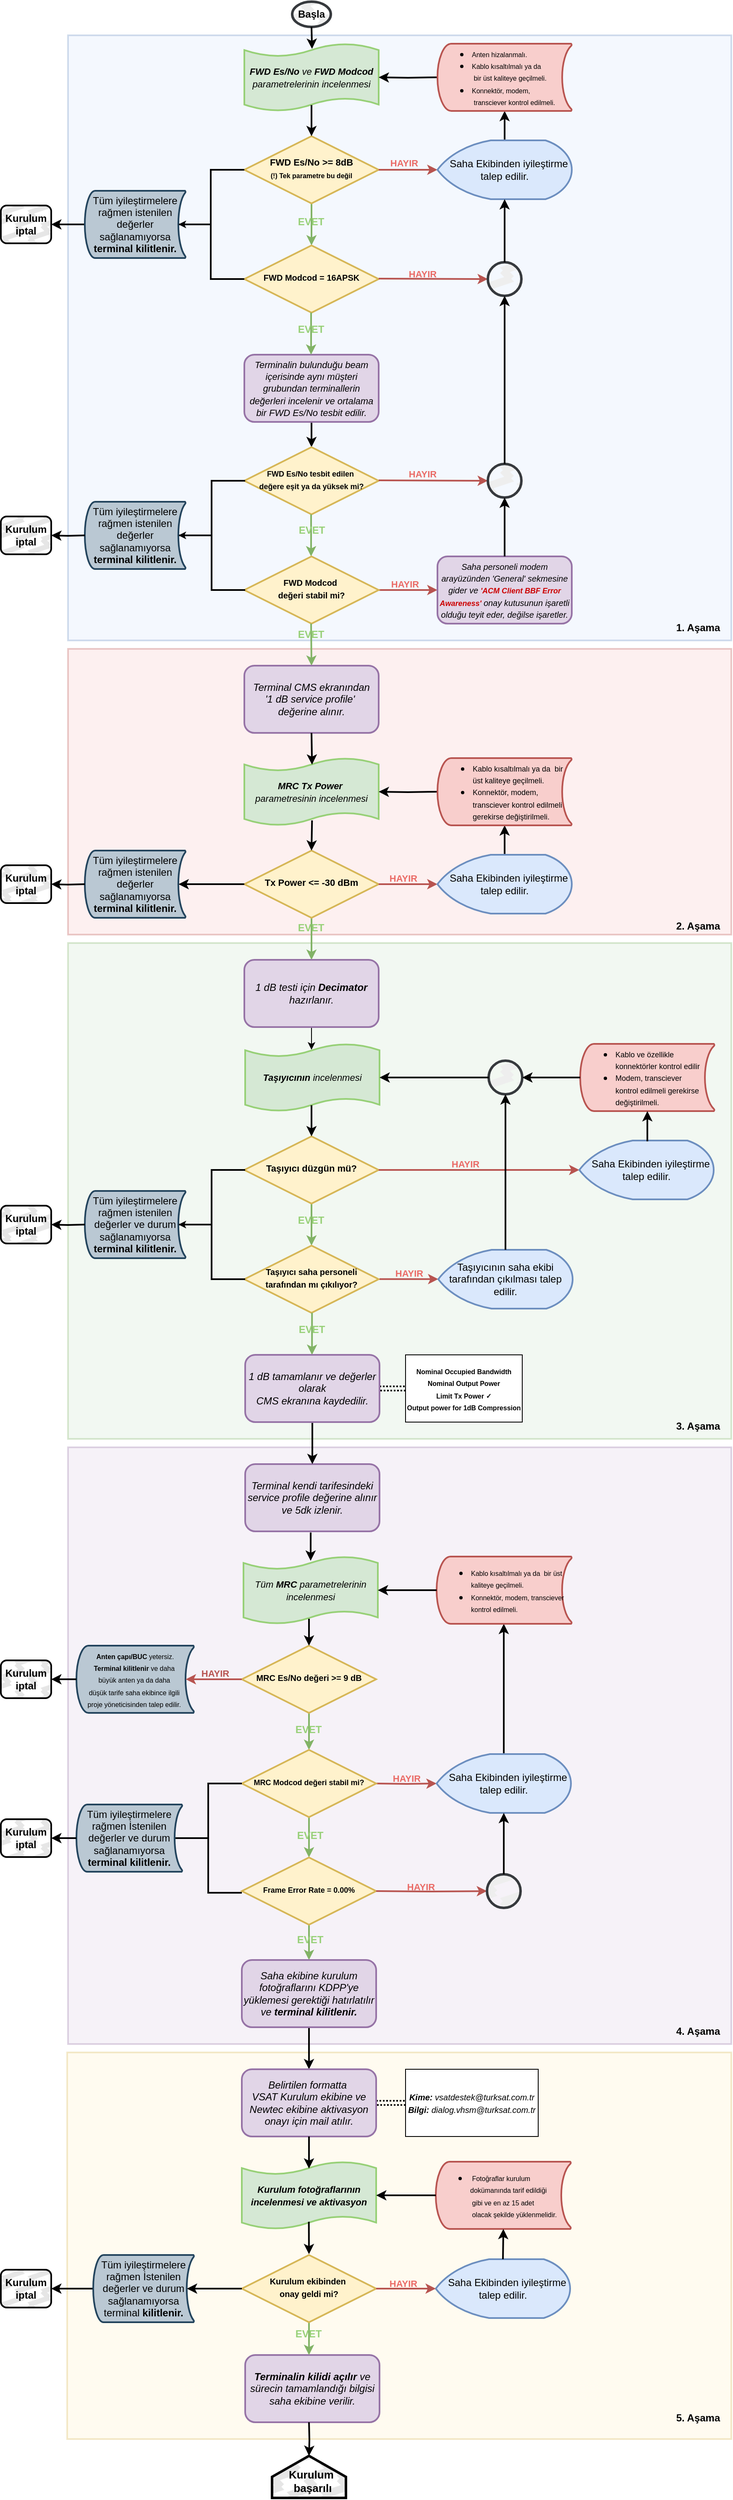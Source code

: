 <mxfile version="26.0.6">
  <diagram id="C5RBs43oDa-KdzZeNtuy" name="Page-1">
    <mxGraphModel dx="1434" dy="772" grid="1" gridSize="10" guides="1" tooltips="1" connect="1" arrows="1" fold="1" page="1" pageScale="1" pageWidth="827" pageHeight="1169" background="#ffffff" math="0" shadow="0">
      <root>
        <mxCell id="WIyWlLk6GJQsqaUBKTNV-0" />
        <mxCell id="WIyWlLk6GJQsqaUBKTNV-1" parent="WIyWlLk6GJQsqaUBKTNV-0" />
        <mxCell id="prwoSBD-CgKoXIvh0HvR-2" value="" style="rounded=0;whiteSpace=wrap;html=1;fillColor=#fff2cc;strokeColor=#d6b656;opacity=30;strokeWidth=2;" parent="WIyWlLk6GJQsqaUBKTNV-1" vertex="1">
          <mxGeometry x="259" y="2490" width="791" height="460" as="geometry" />
        </mxCell>
        <mxCell id="5Bd2yBQxAzqOlN45nOWx-119" value="" style="rounded=0;whiteSpace=wrap;html=1;fillColor=#e1d5e7;strokeColor=#9673a6;opacity=30;strokeWidth=2;" parent="WIyWlLk6GJQsqaUBKTNV-1" vertex="1">
          <mxGeometry x="260" y="1770" width="790" height="710" as="geometry" />
        </mxCell>
        <mxCell id="5Bd2yBQxAzqOlN45nOWx-117" value="" style="rounded=0;whiteSpace=wrap;html=1;fillColor=#d5e8d4;strokeColor=#82b366;opacity=30;strokeWidth=2;" parent="WIyWlLk6GJQsqaUBKTNV-1" vertex="1">
          <mxGeometry x="260" y="1170" width="790" height="590" as="geometry" />
        </mxCell>
        <mxCell id="5Bd2yBQxAzqOlN45nOWx-80" value="" style="rounded=0;whiteSpace=wrap;html=1;fillColor=#f8cecc;strokeColor=#b85450;opacity=30;strokeWidth=2;" parent="WIyWlLk6GJQsqaUBKTNV-1" vertex="1">
          <mxGeometry x="260" y="820" width="790" height="340" as="geometry" />
        </mxCell>
        <mxCell id="5Bd2yBQxAzqOlN45nOWx-58" value="" style="rounded=0;whiteSpace=wrap;html=1;fillColor=#dae8fc;strokeColor=#6c8ebf;opacity=30;strokeWidth=2;" parent="WIyWlLk6GJQsqaUBKTNV-1" vertex="1">
          <mxGeometry x="260" y="90" width="790" height="720" as="geometry" />
        </mxCell>
        <mxCell id="5Bd2yBQxAzqOlN45nOWx-18" style="edgeStyle=orthogonalEdgeStyle;rounded=0;orthogonalLoop=1;jettySize=auto;html=1;exitX=0.5;exitY=1;exitDx=0;exitDy=0;entryX=0.5;entryY=0;entryDx=0;entryDy=0;strokeWidth=2;" parent="WIyWlLk6GJQsqaUBKTNV-1" source="WIyWlLk6GJQsqaUBKTNV-3" target="5Bd2yBQxAzqOlN45nOWx-9" edge="1">
          <mxGeometry relative="1" as="geometry" />
        </mxCell>
        <mxCell id="WIyWlLk6GJQsqaUBKTNV-3" value="&lt;i&gt;&lt;font style=&quot;font-size: 11px;&quot;&gt;Terminalin bulunduğu beam içerisinde aynı müşteri grubundan terminallerin değerleri incelenir ve ortalama bir FWD Es/No tesbit edilir.&lt;/font&gt;&lt;/i&gt;" style="rounded=1;whiteSpace=wrap;html=1;fontSize=12;glass=0;strokeWidth=2;shadow=0;fillColor=#e1d5e7;strokeColor=#9673a6;" parent="WIyWlLk6GJQsqaUBKTNV-1" vertex="1">
          <mxGeometry x="470" y="470" width="160" height="80" as="geometry" />
        </mxCell>
        <mxCell id="5Bd2yBQxAzqOlN45nOWx-16" style="edgeStyle=orthogonalEdgeStyle;rounded=0;orthogonalLoop=1;jettySize=auto;html=1;exitX=0.5;exitY=1;exitDx=0;exitDy=0;entryX=0.5;entryY=0;entryDx=0;entryDy=0;fillColor=#d5e8d4;strokeColor=#82b366;strokeWidth=2;" parent="WIyWlLk6GJQsqaUBKTNV-1" source="WIyWlLk6GJQsqaUBKTNV-6" target="5Bd2yBQxAzqOlN45nOWx-14" edge="1">
          <mxGeometry relative="1" as="geometry" />
        </mxCell>
        <mxCell id="WIyWlLk6GJQsqaUBKTNV-6" value="&lt;font style=&quot;font-size: 11px;&quot;&gt;&lt;b&gt;FWD Es/No &amp;gt;=&amp;nbsp;&lt;/b&gt;&lt;/font&gt;&lt;b style=&quot;background-color: transparent; color: light-dark(rgb(0, 0, 0), rgb(255, 255, 255));&quot;&gt;&lt;span style=&quot;font-size: 11px;&quot;&gt;8dB&lt;/span&gt;&lt;br&gt;&lt;font style=&quot;font-size: 8px;&quot;&gt;(!) Tek parametre bu değil&lt;/font&gt;&lt;/b&gt;" style="rhombus;whiteSpace=wrap;html=1;shadow=0;fontFamily=Helvetica;fontSize=12;align=center;strokeWidth=2;spacing=6;spacingTop=-4;fillColor=#fff2cc;strokeColor=#d6b656;" parent="WIyWlLk6GJQsqaUBKTNV-1" vertex="1">
          <mxGeometry x="470" y="210" width="160" height="80" as="geometry" />
        </mxCell>
        <mxCell id="5Bd2yBQxAzqOlN45nOWx-3" value="&lt;b&gt;Başla&lt;/b&gt;" style="strokeWidth=3;html=1;shape=mxgraph.flowchart.start_1;whiteSpace=wrap;fillColor=#eeeeee;strokeColor=#36393d;fillStyle=zigzag-line;" parent="WIyWlLk6GJQsqaUBKTNV-1" vertex="1">
          <mxGeometry x="527" y="50" width="46" height="30" as="geometry" />
        </mxCell>
        <mxCell id="5Bd2yBQxAzqOlN45nOWx-9" value="&lt;b&gt;&lt;font style=&quot;font-size: 9px;&quot;&gt;FWD Es/No tesbit&amp;nbsp;&lt;/font&gt;&lt;span style=&quot;font-size: 9px; background-color: transparent; color: light-dark(rgb(0, 0, 0), rgb(255, 255, 255));&quot;&gt;edilen&amp;nbsp;&lt;/span&gt;&lt;/b&gt;&lt;div&gt;&lt;span style=&quot;font-size: 9px; background-color: transparent; color: light-dark(rgb(0, 0, 0), rgb(255, 255, 255));&quot;&gt;&lt;b&gt;değere eşit ya da yüksek mi?&lt;/b&gt;&lt;/span&gt;&lt;/div&gt;" style="rhombus;whiteSpace=wrap;html=1;shadow=0;fontFamily=Helvetica;fontSize=12;align=center;strokeWidth=2;spacing=6;spacingTop=-4;fillColor=#fff2cc;strokeColor=#d6b656;" parent="WIyWlLk6GJQsqaUBKTNV-1" vertex="1">
          <mxGeometry x="470" y="580" width="160" height="80" as="geometry" />
        </mxCell>
        <mxCell id="5Bd2yBQxAzqOlN45nOWx-11" value="&lt;i&gt;&lt;font style=&quot;font-size: 11px;&quot;&gt;&lt;b&gt;FWD Es/No&lt;/b&gt; ve &lt;b&gt;FWD Modcod&lt;/b&gt; parametrelerinin incelenmesi&lt;/font&gt;&lt;/i&gt;" style="shape=tape;whiteSpace=wrap;html=1;strokeWidth=2;size=0.19;fillColor=#d5e8d4;strokeColor=#97D077;" parent="WIyWlLk6GJQsqaUBKTNV-1" vertex="1">
          <mxGeometry x="470" y="100" width="160" height="80" as="geometry" />
        </mxCell>
        <mxCell id="5Bd2yBQxAzqOlN45nOWx-12" style="edgeStyle=orthogonalEdgeStyle;rounded=0;orthogonalLoop=1;jettySize=auto;html=1;exitX=0.5;exitY=1;exitDx=0;exitDy=0;exitPerimeter=0;entryX=0.504;entryY=0.076;entryDx=0;entryDy=0;entryPerimeter=0;strokeWidth=2;" parent="WIyWlLk6GJQsqaUBKTNV-1" source="5Bd2yBQxAzqOlN45nOWx-3" target="5Bd2yBQxAzqOlN45nOWx-11" edge="1">
          <mxGeometry relative="1" as="geometry" />
        </mxCell>
        <mxCell id="5Bd2yBQxAzqOlN45nOWx-14" value="&lt;font style=&quot;font-size: 10px;&quot;&gt;&lt;b&gt;FWD Modcod =&amp;nbsp;&lt;/b&gt;&lt;/font&gt;&lt;b style=&quot;font-size: 10px; background-color: transparent; color: light-dark(rgb(0, 0, 0), rgb(255, 255, 255));&quot;&gt;16APSK&lt;/b&gt;" style="rhombus;whiteSpace=wrap;html=1;shadow=0;fontFamily=Helvetica;fontSize=12;align=center;strokeWidth=2;spacing=6;spacingTop=-4;fillColor=#fff2cc;strokeColor=#d6b656;" parent="WIyWlLk6GJQsqaUBKTNV-1" vertex="1">
          <mxGeometry x="470" y="340" width="160" height="80" as="geometry" />
        </mxCell>
        <mxCell id="5Bd2yBQxAzqOlN45nOWx-15" style="edgeStyle=orthogonalEdgeStyle;rounded=0;orthogonalLoop=1;jettySize=auto;html=1;entryX=0.5;entryY=0;entryDx=0;entryDy=0;strokeWidth=2;" parent="WIyWlLk6GJQsqaUBKTNV-1" target="WIyWlLk6GJQsqaUBKTNV-6" edge="1">
          <mxGeometry relative="1" as="geometry">
            <mxPoint x="550" y="173" as="sourcePoint" />
          </mxGeometry>
        </mxCell>
        <mxCell id="5Bd2yBQxAzqOlN45nOWx-23" style="edgeStyle=orthogonalEdgeStyle;rounded=0;orthogonalLoop=1;jettySize=auto;html=1;exitX=0;exitY=0.5;exitDx=0;exitDy=0;entryX=1;entryY=0.5;entryDx=0;entryDy=0;entryPerimeter=0;strokeWidth=2;" parent="WIyWlLk6GJQsqaUBKTNV-1" target="5Bd2yBQxAzqOlN45nOWx-11" edge="1">
          <mxGeometry relative="1" as="geometry">
            <mxPoint x="700" y="140" as="sourcePoint" />
          </mxGeometry>
        </mxCell>
        <mxCell id="5Bd2yBQxAzqOlN45nOWx-27" style="edgeStyle=orthogonalEdgeStyle;rounded=0;orthogonalLoop=1;jettySize=auto;html=1;exitX=1;exitY=0.5;exitDx=0;exitDy=0;entryX=0;entryY=0.375;entryDx=0;entryDy=0;entryPerimeter=0;fillColor=#f8cecc;strokeColor=#b85450;strokeWidth=2;" parent="WIyWlLk6GJQsqaUBKTNV-1" source="WIyWlLk6GJQsqaUBKTNV-6" edge="1">
          <mxGeometry relative="1" as="geometry">
            <mxPoint x="700" y="250" as="targetPoint" />
          </mxGeometry>
        </mxCell>
        <mxCell id="5Bd2yBQxAzqOlN45nOWx-28" value="HAYIR" style="edgeLabel;html=1;align=center;verticalAlign=middle;resizable=0;points=[];fontColor=#EA6B66;fontStyle=1;labelBackgroundColor=none;" parent="5Bd2yBQxAzqOlN45nOWx-27" vertex="1" connectable="0">
          <mxGeometry x="-0.198" y="-1" relative="1" as="geometry">
            <mxPoint x="1" y="-9" as="offset" />
          </mxGeometry>
        </mxCell>
        <mxCell id="5Bd2yBQxAzqOlN45nOWx-29" style="edgeStyle=orthogonalEdgeStyle;rounded=0;orthogonalLoop=1;jettySize=auto;html=1;exitX=0.5;exitY=1;exitDx=0;exitDy=0;entryX=0.5;entryY=0;entryDx=0;entryDy=0;fillColor=#d5e8d4;strokeColor=#82b366;strokeWidth=2;" parent="WIyWlLk6GJQsqaUBKTNV-1" edge="1">
          <mxGeometry relative="1" as="geometry">
            <mxPoint x="549.5" y="420" as="sourcePoint" />
            <mxPoint x="549.5" y="470" as="targetPoint" />
          </mxGeometry>
        </mxCell>
        <mxCell id="5Bd2yBQxAzqOlN45nOWx-31" style="edgeStyle=orthogonalEdgeStyle;rounded=0;orthogonalLoop=1;jettySize=auto;html=1;exitX=1;exitY=0.5;exitDx=0;exitDy=0;entryX=0;entryY=0.5;entryDx=0;entryDy=0;entryPerimeter=0;fillColor=#f8cecc;strokeColor=#b85450;strokeWidth=2;" parent="WIyWlLk6GJQsqaUBKTNV-1" target="5Bd2yBQxAzqOlN45nOWx-41" edge="1">
          <mxGeometry relative="1" as="geometry">
            <mxPoint x="630" y="379.5" as="sourcePoint" />
            <mxPoint x="770" y="380" as="targetPoint" />
          </mxGeometry>
        </mxCell>
        <mxCell id="5Bd2yBQxAzqOlN45nOWx-32" value="HAYIR" style="edgeLabel;html=1;align=center;verticalAlign=middle;resizable=0;points=[];fontColor=#EA6B66;fontStyle=1;labelBackgroundColor=none;" parent="5Bd2yBQxAzqOlN45nOWx-31" vertex="1" connectable="0">
          <mxGeometry x="-0.198" y="-1" relative="1" as="geometry">
            <mxPoint y="-7" as="offset" />
          </mxGeometry>
        </mxCell>
        <mxCell id="5Bd2yBQxAzqOlN45nOWx-35" style="edgeStyle=orthogonalEdgeStyle;rounded=0;orthogonalLoop=1;jettySize=auto;html=1;exitX=0.5;exitY=0;exitDx=0;exitDy=0;exitPerimeter=0;entryX=0.5;entryY=1;entryDx=0;entryDy=0;strokeWidth=2;" parent="WIyWlLk6GJQsqaUBKTNV-1" source="5Bd2yBQxAzqOlN45nOWx-33" edge="1">
          <mxGeometry relative="1" as="geometry">
            <mxPoint x="780" y="180" as="targetPoint" />
          </mxGeometry>
        </mxCell>
        <mxCell id="5Bd2yBQxAzqOlN45nOWx-33" value="&amp;nbsp; &amp;nbsp;Saha Ekibinden iyileştirme talep edilir." style="strokeWidth=2;html=1;shape=mxgraph.flowchart.display;whiteSpace=wrap;fillColor=#dae8fc;strokeColor=#6c8ebf;" parent="WIyWlLk6GJQsqaUBKTNV-1" vertex="1">
          <mxGeometry x="700" y="215" width="160" height="70" as="geometry" />
        </mxCell>
        <mxCell id="5Bd2yBQxAzqOlN45nOWx-41" value="" style="strokeWidth=3;html=1;shape=mxgraph.flowchart.start_2;whiteSpace=wrap;fillColor=#eeeeee;strokeColor=#36393d;gradientColor=none;fillStyle=zigzag-line;" parent="WIyWlLk6GJQsqaUBKTNV-1" vertex="1">
          <mxGeometry x="760" y="360" width="40" height="40" as="geometry" />
        </mxCell>
        <mxCell id="5Bd2yBQxAzqOlN45nOWx-42" style="edgeStyle=orthogonalEdgeStyle;rounded=0;orthogonalLoop=1;jettySize=auto;html=1;exitX=0.5;exitY=1;exitDx=0;exitDy=0;entryX=0.5;entryY=0;entryDx=0;entryDy=0;fillColor=#d5e8d4;strokeColor=#82b366;strokeWidth=2;" parent="WIyWlLk6GJQsqaUBKTNV-1" edge="1">
          <mxGeometry relative="1" as="geometry">
            <mxPoint x="549.5" y="660" as="sourcePoint" />
            <mxPoint x="549.5" y="710" as="targetPoint" />
          </mxGeometry>
        </mxCell>
        <mxCell id="5Bd2yBQxAzqOlN45nOWx-43" value="&lt;font&gt;EVET&lt;/font&gt;" style="edgeLabel;html=1;align=center;verticalAlign=middle;resizable=0;points=[];fontStyle=1;fontColor=#97D077;labelBackgroundColor=none;fontSize=12;" parent="5Bd2yBQxAzqOlN45nOWx-42" vertex="1" connectable="0">
          <mxGeometry x="-0.291" y="2" relative="1" as="geometry">
            <mxPoint x="-2" y="1" as="offset" />
          </mxGeometry>
        </mxCell>
        <mxCell id="5Bd2yBQxAzqOlN45nOWx-44" style="edgeStyle=orthogonalEdgeStyle;rounded=0;orthogonalLoop=1;jettySize=auto;html=1;exitX=1;exitY=0.5;exitDx=0;exitDy=0;entryX=0;entryY=0.5;entryDx=0;entryDy=0;entryPerimeter=0;fillColor=#f8cecc;strokeColor=#b85450;strokeWidth=2;" parent="WIyWlLk6GJQsqaUBKTNV-1" target="5Bd2yBQxAzqOlN45nOWx-46" edge="1">
          <mxGeometry relative="1" as="geometry">
            <mxPoint x="630" y="619.5" as="sourcePoint" />
            <mxPoint x="770" y="620" as="targetPoint" />
          </mxGeometry>
        </mxCell>
        <mxCell id="5Bd2yBQxAzqOlN45nOWx-45" value="HAYIR" style="edgeLabel;html=1;align=center;verticalAlign=middle;resizable=0;points=[];fontColor=#EA6B66;fontStyle=1;labelBackgroundColor=none;" parent="5Bd2yBQxAzqOlN45nOWx-44" vertex="1" connectable="0">
          <mxGeometry x="-0.198" y="-1" relative="1" as="geometry">
            <mxPoint y="-9" as="offset" />
          </mxGeometry>
        </mxCell>
        <mxCell id="5Bd2yBQxAzqOlN45nOWx-46" value="" style="strokeWidth=3;html=1;shape=mxgraph.flowchart.start_2;whiteSpace=wrap;fillColor=#eeeeee;strokeColor=#36393d;fillStyle=zigzag-line;gradientColor=none;" parent="WIyWlLk6GJQsqaUBKTNV-1" vertex="1">
          <mxGeometry x="760" y="600" width="40" height="40" as="geometry" />
        </mxCell>
        <mxCell id="5Bd2yBQxAzqOlN45nOWx-47" style="edgeStyle=orthogonalEdgeStyle;rounded=0;orthogonalLoop=1;jettySize=auto;html=1;exitX=0.5;exitY=0;exitDx=0;exitDy=0;exitPerimeter=0;entryX=0.5;entryY=1;entryDx=0;entryDy=0;entryPerimeter=0;strokeWidth=2;" parent="WIyWlLk6GJQsqaUBKTNV-1" source="5Bd2yBQxAzqOlN45nOWx-46" target="5Bd2yBQxAzqOlN45nOWx-41" edge="1">
          <mxGeometry relative="1" as="geometry" />
        </mxCell>
        <mxCell id="5Bd2yBQxAzqOlN45nOWx-48" style="edgeStyle=orthogonalEdgeStyle;rounded=0;orthogonalLoop=1;jettySize=auto;html=1;exitX=0.5;exitY=0;exitDx=0;exitDy=0;exitPerimeter=0;entryX=0.5;entryY=1;entryDx=0;entryDy=0;entryPerimeter=0;strokeWidth=2;" parent="WIyWlLk6GJQsqaUBKTNV-1" source="5Bd2yBQxAzqOlN45nOWx-41" target="5Bd2yBQxAzqOlN45nOWx-33" edge="1">
          <mxGeometry relative="1" as="geometry" />
        </mxCell>
        <mxCell id="prwoSBD-CgKoXIvh0HvR-134" style="edgeStyle=orthogonalEdgeStyle;rounded=0;orthogonalLoop=1;jettySize=auto;html=1;exitX=1;exitY=0.5;exitDx=0;exitDy=0;entryX=0;entryY=0.5;entryDx=0;entryDy=0;strokeWidth=2;strokeColor=#B85450;" parent="WIyWlLk6GJQsqaUBKTNV-1" source="5Bd2yBQxAzqOlN45nOWx-49" target="prwoSBD-CgKoXIvh0HvR-132" edge="1">
          <mxGeometry relative="1" as="geometry" />
        </mxCell>
        <mxCell id="5Bd2yBQxAzqOlN45nOWx-49" value="&lt;font style=&quot;font-size: 10px;&quot;&gt;&lt;b style=&quot;&quot;&gt;FWD Modcod&amp;nbsp;&lt;/b&gt;&lt;/font&gt;&lt;div&gt;&lt;font style=&quot;font-size: 10px;&quot;&gt;&lt;b style=&quot;&quot;&gt;değeri stabil mi?&lt;/b&gt;&lt;/font&gt;&lt;/div&gt;" style="rhombus;whiteSpace=wrap;html=1;shadow=0;fontFamily=Helvetica;fontSize=12;align=center;strokeWidth=2;spacing=6;spacingTop=-4;fillColor=#fff2cc;strokeColor=#d6b656;" parent="WIyWlLk6GJQsqaUBKTNV-1" vertex="1">
          <mxGeometry x="470" y="710" width="160" height="80" as="geometry" />
        </mxCell>
        <mxCell id="5Bd2yBQxAzqOlN45nOWx-54" style="edgeStyle=orthogonalEdgeStyle;rounded=0;orthogonalLoop=1;jettySize=auto;html=1;exitX=0.5;exitY=1;exitDx=0;exitDy=0;entryX=0.5;entryY=0;entryDx=0;entryDy=0;fillColor=#d5e8d4;strokeColor=#82b366;strokeWidth=2;" parent="WIyWlLk6GJQsqaUBKTNV-1" target="5Bd2yBQxAzqOlN45nOWx-68" edge="1">
          <mxGeometry relative="1" as="geometry">
            <mxPoint x="549.5" y="790" as="sourcePoint" />
            <mxPoint x="549.5" y="840" as="targetPoint" />
          </mxGeometry>
        </mxCell>
        <mxCell id="5Bd2yBQxAzqOlN45nOWx-59" value="&lt;font&gt;EVET&lt;/font&gt;" style="edgeLabel;html=1;align=center;verticalAlign=middle;resizable=0;points=[];fontStyle=1;fontColor=#97D077;labelBackgroundColor=none;fontSize=12;" parent="WIyWlLk6GJQsqaUBKTNV-1" vertex="1" connectable="0">
          <mxGeometry x="549" y="440" as="geometry" />
        </mxCell>
        <mxCell id="5Bd2yBQxAzqOlN45nOWx-63" value="&lt;font&gt;EVET&lt;/font&gt;" style="edgeLabel;html=1;align=center;verticalAlign=middle;resizable=0;points=[];fontStyle=1;fontColor=#97D077;labelBackgroundColor=none;fontSize=12;" parent="WIyWlLk6GJQsqaUBKTNV-1" vertex="1" connectable="0">
          <mxGeometry x="548" y="310" as="geometry">
            <mxPoint x="1" y="2" as="offset" />
          </mxGeometry>
        </mxCell>
        <mxCell id="5Bd2yBQxAzqOlN45nOWx-64" value="&lt;font&gt;EVET&lt;/font&gt;" style="edgeLabel;html=1;align=center;verticalAlign=middle;resizable=0;points=[];fontStyle=1;fontColor=#97D077;labelBackgroundColor=none;fontSize=12;" parent="WIyWlLk6GJQsqaUBKTNV-1" vertex="1" connectable="0">
          <mxGeometry x="549" y="803" as="geometry" />
        </mxCell>
        <mxCell id="5Bd2yBQxAzqOlN45nOWx-65" value="&lt;b&gt;1. Aşama&lt;/b&gt;" style="text;html=1;align=center;verticalAlign=middle;resizable=0;points=[];autosize=1;strokeColor=none;fillColor=none;" parent="WIyWlLk6GJQsqaUBKTNV-1" vertex="1">
          <mxGeometry x="970" y="780" width="80" height="30" as="geometry" />
        </mxCell>
        <mxCell id="5Bd2yBQxAzqOlN45nOWx-66" value="&lt;span style=&quot;font-size: 11px;&quot;&gt;&lt;i style=&quot;&quot;&gt;&lt;b&gt;MRC Tx Power&amp;nbsp;&lt;/b&gt;&lt;/i&gt;&lt;/span&gt;&lt;div&gt;&lt;span style=&quot;font-size: 11px;&quot;&gt;&lt;i style=&quot;&quot;&gt;parametresinin incelenmesi&lt;/i&gt;&lt;/span&gt;&lt;/div&gt;" style="shape=tape;whiteSpace=wrap;html=1;strokeWidth=2;size=0.19;fillColor=#d5e8d4;strokeColor=#97D077;" parent="WIyWlLk6GJQsqaUBKTNV-1" vertex="1">
          <mxGeometry x="470" y="950" width="160" height="80" as="geometry" />
        </mxCell>
        <mxCell id="5Bd2yBQxAzqOlN45nOWx-68" value="&lt;i&gt;&lt;font&gt;Terminal CMS ekranından&lt;/font&gt;&lt;/i&gt;&lt;div&gt;&lt;i&gt;&lt;font&gt;&#39;1 dB service profile&#39;&amp;nbsp;&lt;/font&gt;&lt;/i&gt;&lt;/div&gt;&lt;div&gt;&lt;i&gt;&lt;font&gt;değerine alınır.&lt;/font&gt;&lt;/i&gt;&lt;/div&gt;" style="rounded=1;whiteSpace=wrap;html=1;fontSize=12;glass=0;strokeWidth=2;shadow=0;fillColor=#e1d5e7;strokeColor=#9673a6;" parent="WIyWlLk6GJQsqaUBKTNV-1" vertex="1">
          <mxGeometry x="470" y="840" width="160" height="80" as="geometry" />
        </mxCell>
        <mxCell id="5Bd2yBQxAzqOlN45nOWx-69" style="edgeStyle=orthogonalEdgeStyle;rounded=0;orthogonalLoop=1;jettySize=auto;html=1;exitX=0.5;exitY=1;exitDx=0;exitDy=0;entryX=0.504;entryY=0.097;entryDx=0;entryDy=0;entryPerimeter=0;strokeWidth=2;" parent="WIyWlLk6GJQsqaUBKTNV-1" source="5Bd2yBQxAzqOlN45nOWx-68" target="5Bd2yBQxAzqOlN45nOWx-66" edge="1">
          <mxGeometry relative="1" as="geometry" />
        </mxCell>
        <mxCell id="5Bd2yBQxAzqOlN45nOWx-70" style="edgeStyle=orthogonalEdgeStyle;rounded=0;orthogonalLoop=1;jettySize=auto;html=1;exitX=0.5;exitY=1;exitDx=0;exitDy=0;fillColor=#d5e8d4;strokeColor=#82b366;strokeWidth=2;" parent="WIyWlLk6GJQsqaUBKTNV-1" source="5Bd2yBQxAzqOlN45nOWx-71" edge="1">
          <mxGeometry relative="1" as="geometry">
            <mxPoint x="550" y="1190" as="targetPoint" />
          </mxGeometry>
        </mxCell>
        <mxCell id="5Bd2yBQxAzqOlN45nOWx-71" value="&lt;span style=&quot;font-size: 11px;&quot;&gt;&lt;b&gt;Tx Power &amp;lt;= -30 dBm&lt;/b&gt;&lt;/span&gt;" style="rhombus;whiteSpace=wrap;html=1;shadow=0;fontFamily=Helvetica;fontSize=12;align=center;strokeWidth=2;spacing=6;spacingTop=-4;fillColor=#fff2cc;strokeColor=#d6b656;" parent="WIyWlLk6GJQsqaUBKTNV-1" vertex="1">
          <mxGeometry x="470" y="1060" width="160" height="80" as="geometry" />
        </mxCell>
        <mxCell id="5Bd2yBQxAzqOlN45nOWx-72" style="edgeStyle=orthogonalEdgeStyle;rounded=0;orthogonalLoop=1;jettySize=auto;html=1;exitX=1;exitY=0.5;exitDx=0;exitDy=0;entryX=0;entryY=0.5;entryDx=0;entryDy=0;entryPerimeter=0;fillColor=#f8cecc;strokeColor=#b85450;strokeWidth=2;" parent="WIyWlLk6GJQsqaUBKTNV-1" source="5Bd2yBQxAzqOlN45nOWx-71" target="5Bd2yBQxAzqOlN45nOWx-74" edge="1">
          <mxGeometry relative="1" as="geometry">
            <mxPoint x="700" y="1089" as="targetPoint" />
          </mxGeometry>
        </mxCell>
        <mxCell id="5Bd2yBQxAzqOlN45nOWx-73" value="HAYIR" style="edgeLabel;html=1;align=center;verticalAlign=middle;resizable=0;points=[];fontColor=#EA6B66;fontStyle=1;labelBackgroundColor=none;" parent="5Bd2yBQxAzqOlN45nOWx-72" vertex="1" connectable="0">
          <mxGeometry x="-0.198" y="-1" relative="1" as="geometry">
            <mxPoint x="1" y="-8" as="offset" />
          </mxGeometry>
        </mxCell>
        <mxCell id="5Bd2yBQxAzqOlN45nOWx-78" style="edgeStyle=orthogonalEdgeStyle;rounded=0;orthogonalLoop=1;jettySize=auto;html=1;exitX=0.5;exitY=0;exitDx=0;exitDy=0;exitPerimeter=0;entryX=0.5;entryY=1;entryDx=0;entryDy=0;strokeWidth=2;" parent="WIyWlLk6GJQsqaUBKTNV-1" source="5Bd2yBQxAzqOlN45nOWx-74" edge="1">
          <mxGeometry relative="1" as="geometry">
            <mxPoint x="780" y="1030" as="targetPoint" />
          </mxGeometry>
        </mxCell>
        <mxCell id="5Bd2yBQxAzqOlN45nOWx-74" value="&amp;nbsp; &amp;nbsp;Saha Ekibinden iyileştirme talep edilir." style="strokeWidth=2;html=1;shape=mxgraph.flowchart.display;whiteSpace=wrap;fillColor=#dae8fc;strokeColor=#6c8ebf;" parent="WIyWlLk6GJQsqaUBKTNV-1" vertex="1">
          <mxGeometry x="700" y="1065" width="160" height="70" as="geometry" />
        </mxCell>
        <mxCell id="5Bd2yBQxAzqOlN45nOWx-75" value="&lt;font&gt;EVET&lt;/font&gt;" style="edgeLabel;html=1;align=center;verticalAlign=middle;resizable=0;points=[];fontStyle=1;fontColor=#97D077;labelBackgroundColor=none;fontSize=12;" parent="WIyWlLk6GJQsqaUBKTNV-1" vertex="1" connectable="0">
          <mxGeometry x="548" y="1150" as="geometry">
            <mxPoint x="1" y="2" as="offset" />
          </mxGeometry>
        </mxCell>
        <mxCell id="5Bd2yBQxAzqOlN45nOWx-76" style="edgeStyle=orthogonalEdgeStyle;rounded=0;orthogonalLoop=1;jettySize=auto;html=1;exitX=0.504;exitY=0.927;exitDx=0;exitDy=0;entryX=0.5;entryY=0;entryDx=0;entryDy=0;exitPerimeter=0;strokeWidth=2;" parent="WIyWlLk6GJQsqaUBKTNV-1" source="5Bd2yBQxAzqOlN45nOWx-66" target="5Bd2yBQxAzqOlN45nOWx-71" edge="1">
          <mxGeometry relative="1" as="geometry" />
        </mxCell>
        <mxCell id="5Bd2yBQxAzqOlN45nOWx-79" style="edgeStyle=orthogonalEdgeStyle;rounded=0;orthogonalLoop=1;jettySize=auto;html=1;exitX=0;exitY=0.5;exitDx=0;exitDy=0;entryX=1;entryY=0.5;entryDx=0;entryDy=0;entryPerimeter=0;strokeWidth=2;" parent="WIyWlLk6GJQsqaUBKTNV-1" target="5Bd2yBQxAzqOlN45nOWx-66" edge="1">
          <mxGeometry relative="1" as="geometry">
            <mxPoint x="700" y="990" as="sourcePoint" />
          </mxGeometry>
        </mxCell>
        <mxCell id="5Bd2yBQxAzqOlN45nOWx-81" value="&lt;b&gt;2. Aşama&lt;/b&gt;" style="text;html=1;align=center;verticalAlign=middle;resizable=0;points=[];autosize=1;strokeColor=none;fillColor=none;" parent="WIyWlLk6GJQsqaUBKTNV-1" vertex="1">
          <mxGeometry x="970" y="1135" width="80" height="30" as="geometry" />
        </mxCell>
        <mxCell id="TUuh9IdBC7cPWgq54uRr-1" style="edgeStyle=orthogonalEdgeStyle;rounded=0;orthogonalLoop=1;jettySize=auto;html=1;exitX=0.5;exitY=1;exitDx=0;exitDy=0;" parent="WIyWlLk6GJQsqaUBKTNV-1" source="5Bd2yBQxAzqOlN45nOWx-82" edge="1">
          <mxGeometry relative="1" as="geometry">
            <mxPoint x="550" y="1297" as="targetPoint" />
          </mxGeometry>
        </mxCell>
        <mxCell id="5Bd2yBQxAzqOlN45nOWx-82" value="&lt;i&gt;1 dB testi için &lt;b&gt;Decimator &lt;/b&gt;hazırlanır.&lt;/i&gt;" style="rounded=1;whiteSpace=wrap;html=1;fontSize=12;glass=0;strokeWidth=2;shadow=0;fillColor=#e1d5e7;strokeColor=#9673a6;" parent="WIyWlLk6GJQsqaUBKTNV-1" vertex="1">
          <mxGeometry x="470" y="1190" width="160" height="80" as="geometry" />
        </mxCell>
        <mxCell id="5Bd2yBQxAzqOlN45nOWx-86" value="&lt;ul style=&quot;text-align: left;&quot;&gt;&lt;li&gt;&lt;span style=&quot;background-color: transparent; color: light-dark(rgb(0, 0, 0), rgb(255, 255, 255));&quot;&gt;&lt;font style=&quot;font-size: 8px;&quot;&gt;Anten hizalanmalı.&lt;/font&gt;&lt;/span&gt;&lt;/li&gt;&lt;li&gt;&lt;span style=&quot;background-color: transparent; color: light-dark(rgb(0, 0, 0), rgb(255, 255, 255));&quot;&gt;&lt;font style=&quot;font-size: 8px;&quot;&gt;Kablo kısaltılmalı ya da&amp;nbsp; &amp;nbsp; &amp;nbsp; &amp;nbsp; &amp;nbsp; &amp;nbsp; &amp;nbsp; &amp;nbsp; &amp;nbsp;bir üst kaliteye geçilmeli.&lt;/font&gt;&lt;/span&gt;&lt;/li&gt;&lt;li&gt;&lt;span style=&quot;background-color: transparent; color: light-dark(rgb(0, 0, 0), rgb(255, 255, 255));&quot;&gt;&lt;font style=&quot;font-size: 8px;&quot;&gt;Konnektör, modem,&amp;nbsp; &amp;nbsp; &amp;nbsp;transciever kontrol edilmeli.&amp;nbsp;&lt;/font&gt;&lt;/span&gt;&lt;/li&gt;&lt;/ul&gt;" style="strokeWidth=2;html=1;shape=mxgraph.flowchart.stored_data;whiteSpace=wrap;fillColor=#f8cecc;strokeColor=#b85450;" parent="WIyWlLk6GJQsqaUBKTNV-1" vertex="1">
          <mxGeometry x="700" y="100" width="160" height="80" as="geometry" />
        </mxCell>
        <mxCell id="5Bd2yBQxAzqOlN45nOWx-88" value="&lt;ul&gt;&lt;li&gt;&lt;span style=&quot;background-color: transparent; color: light-dark(rgb(0, 0, 0), rgb(255, 255, 255));&quot;&gt;&lt;font style=&quot;font-size: 9px;&quot;&gt;Kablo kısaltılmalı ya da&amp;nbsp; bir üst kaliteye geçilmeli.&lt;/font&gt;&lt;/span&gt;&lt;/li&gt;&lt;li&gt;&lt;span style=&quot;background-color: transparent; color: light-dark(rgb(0, 0, 0), rgb(255, 255, 255));&quot;&gt;&lt;font style=&quot;font-size: 9px;&quot;&gt;Konnektör, modem, transciever kontrol edilmeli gerekirse değiştirilmeli.&amp;nbsp;&lt;/font&gt;&lt;/span&gt;&lt;/li&gt;&lt;/ul&gt;" style="strokeWidth=2;html=1;shape=mxgraph.flowchart.stored_data;whiteSpace=wrap;fillColor=#f8cecc;strokeColor=#b85450;align=left;" parent="WIyWlLk6GJQsqaUBKTNV-1" vertex="1">
          <mxGeometry x="700" y="950" width="160" height="80" as="geometry" />
        </mxCell>
        <mxCell id="5Bd2yBQxAzqOlN45nOWx-89" value="&lt;i&gt;Terminal kendi tarifesindeki service profile değerine alınır ve 5dk izlenir.&lt;/i&gt;" style="rounded=1;whiteSpace=wrap;html=1;fontSize=12;glass=0;strokeWidth=2;shadow=0;fillColor=#e1d5e7;strokeColor=#9673a6;" parent="WIyWlLk6GJQsqaUBKTNV-1" vertex="1">
          <mxGeometry x="471" y="1790" width="160" height="80" as="geometry" />
        </mxCell>
        <mxCell id="5Bd2yBQxAzqOlN45nOWx-93" style="edgeStyle=orthogonalEdgeStyle;rounded=0;orthogonalLoop=1;jettySize=auto;html=1;exitX=0.5;exitY=1;exitDx=0;exitDy=0;fillColor=#d5e8d4;strokeColor=#82b366;strokeWidth=2;entryX=0.5;entryY=0;entryDx=0;entryDy=0;" parent="WIyWlLk6GJQsqaUBKTNV-1" source="5Bd2yBQxAzqOlN45nOWx-94" target="5Bd2yBQxAzqOlN45nOWx-106" edge="1">
          <mxGeometry relative="1" as="geometry">
            <mxPoint x="547" y="2136" as="targetPoint" />
          </mxGeometry>
        </mxCell>
        <mxCell id="5Bd2yBQxAzqOlN45nOWx-94" value="&lt;b style=&quot;&quot;&gt;&lt;font style=&quot;font-size: 10px;&quot;&gt;MRC Es/No değeri &amp;gt;= 9 dB&lt;/font&gt;&lt;/b&gt;" style="rhombus;whiteSpace=wrap;html=1;shadow=0;fontFamily=Helvetica;fontSize=12;align=center;strokeWidth=2;spacing=6;spacingTop=-4;fillColor=#fff2cc;strokeColor=#d6b656;" parent="WIyWlLk6GJQsqaUBKTNV-1" vertex="1">
          <mxGeometry x="467" y="2006" width="160" height="80" as="geometry" />
        </mxCell>
        <mxCell id="5Bd2yBQxAzqOlN45nOWx-95" style="edgeStyle=orthogonalEdgeStyle;rounded=0;orthogonalLoop=1;jettySize=auto;html=1;exitX=1;exitY=0.5;exitDx=0;exitDy=0;fillColor=#f8cecc;strokeColor=#b85450;strokeWidth=2;entryX=0;entryY=0.5;entryDx=0;entryDy=0;entryPerimeter=0;" parent="WIyWlLk6GJQsqaUBKTNV-1" target="5Bd2yBQxAzqOlN45nOWx-124" edge="1">
          <mxGeometry relative="1" as="geometry">
            <mxPoint x="679" y="2171" as="targetPoint" />
            <mxPoint x="627" y="2170" as="sourcePoint" />
          </mxGeometry>
        </mxCell>
        <mxCell id="5Bd2yBQxAzqOlN45nOWx-96" value="HAYIR" style="edgeLabel;html=1;align=center;verticalAlign=middle;resizable=0;points=[];fontColor=#EA6B66;fontStyle=1;labelBackgroundColor=none;" parent="5Bd2yBQxAzqOlN45nOWx-95" vertex="1" connectable="0">
          <mxGeometry x="-0.198" y="-1" relative="1" as="geometry">
            <mxPoint x="7" y="-8" as="offset" />
          </mxGeometry>
        </mxCell>
        <mxCell id="5Bd2yBQxAzqOlN45nOWx-97" value="&lt;font&gt;EVET&lt;/font&gt;" style="edgeLabel;html=1;align=center;verticalAlign=middle;resizable=0;points=[];fontStyle=1;fontColor=#97D077;labelBackgroundColor=none;fontSize=12;" parent="WIyWlLk6GJQsqaUBKTNV-1" vertex="1" connectable="0">
          <mxGeometry x="545" y="2104" as="geometry">
            <mxPoint x="1" y="2" as="offset" />
          </mxGeometry>
        </mxCell>
        <mxCell id="5Bd2yBQxAzqOlN45nOWx-105" style="edgeStyle=orthogonalEdgeStyle;rounded=0;orthogonalLoop=1;jettySize=auto;html=1;exitX=0.5;exitY=1;exitDx=0;exitDy=0;fillColor=#d5e8d4;strokeColor=#82b366;strokeWidth=2;entryX=0.5;entryY=0;entryDx=0;entryDy=0;" parent="WIyWlLk6GJQsqaUBKTNV-1" source="5Bd2yBQxAzqOlN45nOWx-106" target="5Bd2yBQxAzqOlN45nOWx-113" edge="1">
          <mxGeometry relative="1" as="geometry">
            <mxPoint x="547" y="2268" as="targetPoint" />
          </mxGeometry>
        </mxCell>
        <mxCell id="5Bd2yBQxAzqOlN45nOWx-106" value="&lt;b style=&quot;&quot;&gt;&lt;font style=&quot;font-size: 9px;&quot;&gt;MRC Modcod değeri stabil mi?&lt;/font&gt;&lt;/b&gt;" style="rhombus;whiteSpace=wrap;html=1;shadow=0;fontFamily=Helvetica;fontSize=12;align=center;strokeWidth=2;spacing=6;spacingTop=-4;fillColor=#fff2cc;strokeColor=#d6b656;" parent="WIyWlLk6GJQsqaUBKTNV-1" vertex="1">
          <mxGeometry x="467" y="2130" width="160" height="80" as="geometry" />
        </mxCell>
        <mxCell id="5Bd2yBQxAzqOlN45nOWx-109" value="&lt;font&gt;EVET&lt;/font&gt;" style="edgeLabel;html=1;align=center;verticalAlign=middle;resizable=0;points=[];fontStyle=1;fontColor=#97D077;labelBackgroundColor=none;fontSize=12;" parent="WIyWlLk6GJQsqaUBKTNV-1" vertex="1" connectable="0">
          <mxGeometry x="547" y="2230" as="geometry">
            <mxPoint x="1" y="2" as="offset" />
          </mxGeometry>
        </mxCell>
        <mxCell id="5Bd2yBQxAzqOlN45nOWx-112" style="edgeStyle=orthogonalEdgeStyle;rounded=0;orthogonalLoop=1;jettySize=auto;html=1;exitX=0.5;exitY=1;exitDx=0;exitDy=0;fillColor=#d5e8d4;strokeColor=#82b366;strokeWidth=2;" parent="WIyWlLk6GJQsqaUBKTNV-1" source="5Bd2yBQxAzqOlN45nOWx-113" edge="1">
          <mxGeometry relative="1" as="geometry">
            <mxPoint x="547" y="2380" as="targetPoint" />
          </mxGeometry>
        </mxCell>
        <mxCell id="5Bd2yBQxAzqOlN45nOWx-113" value="&lt;b style=&quot;&quot;&gt;&lt;font style=&quot;font-size: 9px;&quot;&gt;Frame Error Rate = 0.00%&lt;/font&gt;&lt;/b&gt;" style="rhombus;whiteSpace=wrap;html=1;shadow=0;fontFamily=Helvetica;fontSize=12;align=center;strokeWidth=2;spacing=6;spacingTop=-4;fillColor=#fff2cc;strokeColor=#d6b656;" parent="WIyWlLk6GJQsqaUBKTNV-1" vertex="1">
          <mxGeometry x="467" y="2258" width="160" height="80" as="geometry" />
        </mxCell>
        <mxCell id="5Bd2yBQxAzqOlN45nOWx-116" value="&lt;font&gt;EVET&lt;/font&gt;" style="edgeLabel;html=1;align=center;verticalAlign=middle;resizable=0;points=[];fontStyle=1;fontColor=#97D077;labelBackgroundColor=none;fontSize=12;" parent="WIyWlLk6GJQsqaUBKTNV-1" vertex="1" connectable="0">
          <mxGeometry x="547" y="2354" as="geometry">
            <mxPoint x="1" y="2" as="offset" />
          </mxGeometry>
        </mxCell>
        <mxCell id="5Bd2yBQxAzqOlN45nOWx-118" value="&lt;b&gt;3. Aşama&lt;/b&gt;" style="text;html=1;align=center;verticalAlign=middle;resizable=0;points=[];autosize=1;strokeColor=none;fillColor=none;" parent="WIyWlLk6GJQsqaUBKTNV-1" vertex="1">
          <mxGeometry x="970" y="1730" width="80" height="30" as="geometry" />
        </mxCell>
        <mxCell id="5Bd2yBQxAzqOlN45nOWx-123" style="edgeStyle=orthogonalEdgeStyle;rounded=0;orthogonalLoop=1;jettySize=auto;html=1;exitX=0.5;exitY=0;exitDx=0;exitDy=0;exitPerimeter=0;entryX=0.5;entryY=1;entryDx=0;entryDy=0;strokeWidth=2;" parent="WIyWlLk6GJQsqaUBKTNV-1" source="5Bd2yBQxAzqOlN45nOWx-124" edge="1">
          <mxGeometry relative="1" as="geometry">
            <mxPoint x="779" y="1980" as="targetPoint" />
          </mxGeometry>
        </mxCell>
        <mxCell id="5Bd2yBQxAzqOlN45nOWx-124" value="&amp;nbsp; &amp;nbsp;Saha Ekibinden iyileştirme talep edilir." style="strokeWidth=2;html=1;shape=mxgraph.flowchart.display;whiteSpace=wrap;fillColor=#dae8fc;strokeColor=#6c8ebf;" parent="WIyWlLk6GJQsqaUBKTNV-1" vertex="1">
          <mxGeometry x="699" y="2135" width="160" height="70" as="geometry" />
        </mxCell>
        <mxCell id="5Bd2yBQxAzqOlN45nOWx-127" value="&lt;ul style=&quot;text-align: left;&quot;&gt;&lt;li&gt;&lt;font style=&quot;font-size: 8px;&quot;&gt;Kablo kısaltılmalı ya da&amp;nbsp; bir üst kaliteye geçilmeli.&lt;/font&gt;&lt;/li&gt;&lt;li&gt;&lt;span style=&quot;background-color: transparent; color: light-dark(rgb(0, 0, 0), rgb(255, 255, 255));&quot;&gt;&lt;font style=&quot;font-size: 8px;&quot;&gt;Konnektör, modem, transciever kontrol edilmeli.&amp;nbsp;&lt;/font&gt;&lt;/span&gt;&lt;/li&gt;&lt;/ul&gt;" style="strokeWidth=2;html=1;shape=mxgraph.flowchart.stored_data;whiteSpace=wrap;fillColor=#f8cecc;strokeColor=#b85450;" parent="WIyWlLk6GJQsqaUBKTNV-1" vertex="1">
          <mxGeometry x="699" y="1900" width="161" height="80" as="geometry" />
        </mxCell>
        <mxCell id="5Bd2yBQxAzqOlN45nOWx-128" style="edgeStyle=orthogonalEdgeStyle;rounded=0;orthogonalLoop=1;jettySize=auto;html=1;exitX=1;exitY=0.5;exitDx=0;exitDy=0;entryX=0;entryY=0.5;entryDx=0;entryDy=0;entryPerimeter=0;fillColor=#f8cecc;strokeColor=#b85450;strokeWidth=2;" parent="WIyWlLk6GJQsqaUBKTNV-1" target="5Bd2yBQxAzqOlN45nOWx-130" edge="1">
          <mxGeometry relative="1" as="geometry">
            <mxPoint x="627" y="2298" as="sourcePoint" />
            <mxPoint x="769" y="2308" as="targetPoint" />
          </mxGeometry>
        </mxCell>
        <mxCell id="5Bd2yBQxAzqOlN45nOWx-129" value="HAYIR" style="edgeLabel;html=1;align=center;verticalAlign=middle;resizable=0;points=[];fontColor=#EA6B66;fontStyle=1;labelBackgroundColor=none;" parent="5Bd2yBQxAzqOlN45nOWx-128" vertex="1" connectable="0">
          <mxGeometry x="-0.198" y="-1" relative="1" as="geometry">
            <mxPoint y="-7" as="offset" />
          </mxGeometry>
        </mxCell>
        <mxCell id="5Bd2yBQxAzqOlN45nOWx-130" value="" style="strokeWidth=3;html=1;shape=mxgraph.flowchart.start_2;whiteSpace=wrap;fillColor=#eeeeee;strokeColor=#36393d;gradientColor=none;fillStyle=zigzag-line;" parent="WIyWlLk6GJQsqaUBKTNV-1" vertex="1">
          <mxGeometry x="759" y="2278" width="40" height="40" as="geometry" />
        </mxCell>
        <mxCell id="5Bd2yBQxAzqOlN45nOWx-132" style="edgeStyle=orthogonalEdgeStyle;rounded=0;orthogonalLoop=1;jettySize=auto;html=1;exitX=0.5;exitY=0;exitDx=0;exitDy=0;exitPerimeter=0;strokeWidth=2;entryX=0.5;entryY=1;entryDx=0;entryDy=0;entryPerimeter=0;" parent="WIyWlLk6GJQsqaUBKTNV-1" source="5Bd2yBQxAzqOlN45nOWx-130" target="5Bd2yBQxAzqOlN45nOWx-124" edge="1">
          <mxGeometry relative="1" as="geometry">
            <mxPoint x="779" y="2230" as="targetPoint" />
          </mxGeometry>
        </mxCell>
        <mxCell id="5Bd2yBQxAzqOlN45nOWx-133" value="&lt;b&gt;4. Aşama&lt;/b&gt;" style="text;html=1;align=center;verticalAlign=middle;resizable=0;points=[];autosize=1;strokeColor=none;fillColor=none;" parent="WIyWlLk6GJQsqaUBKTNV-1" vertex="1">
          <mxGeometry x="970" y="2450" width="80" height="30" as="geometry" />
        </mxCell>
        <mxCell id="prwoSBD-CgKoXIvh0HvR-1" style="edgeStyle=orthogonalEdgeStyle;rounded=0;orthogonalLoop=1;jettySize=auto;html=1;exitX=0.5;exitY=1;exitDx=0;exitDy=0;entryX=0.5;entryY=0;entryDx=0;entryDy=0;strokeWidth=2;" parent="WIyWlLk6GJQsqaUBKTNV-1" source="5Bd2yBQxAzqOlN45nOWx-134" target="prwoSBD-CgKoXIvh0HvR-0" edge="1">
          <mxGeometry relative="1" as="geometry" />
        </mxCell>
        <mxCell id="5Bd2yBQxAzqOlN45nOWx-134" value="&lt;i&gt;Saha ekibine kurulum fotoğraflarını KDPP&#39;ye yüklemesi gerektiği hatırlatılır&lt;/i&gt;&lt;div&gt;&lt;i&gt;ve &lt;b&gt;terminal kilitlenir.&lt;/b&gt;&lt;/i&gt;&lt;/div&gt;" style="rounded=1;whiteSpace=wrap;html=1;fontSize=12;glass=0;strokeWidth=2;shadow=0;fillColor=#e1d5e7;strokeColor=#9673a6;" parent="WIyWlLk6GJQsqaUBKTNV-1" vertex="1">
          <mxGeometry x="467" y="2380" width="160" height="80" as="geometry" />
        </mxCell>
        <mxCell id="TUuh9IdBC7cPWgq54uRr-3" value="" style="edgeStyle=orthogonalEdgeStyle;rounded=0;orthogonalLoop=1;jettySize=auto;html=1;strokeWidth=2;" parent="WIyWlLk6GJQsqaUBKTNV-1" edge="1">
          <mxGeometry relative="1" as="geometry">
            <mxPoint x="549.02" y="1871.36" as="sourcePoint" />
            <mxPoint x="549" y="1905" as="targetPoint" />
            <Array as="points">
              <mxPoint x="549.02" y="1890.36" />
            </Array>
          </mxGeometry>
        </mxCell>
        <mxCell id="TUuh9IdBC7cPWgq54uRr-0" value="&lt;i style=&quot;font-size: 11px; background-color: transparent; color: light-dark(rgb(0, 0, 0), rgb(255, 255, 255));&quot;&gt;Tüm&lt;b&gt; MRC &lt;/b&gt;parametrelerinin incelenmesi&lt;/i&gt;" style="shape=tape;whiteSpace=wrap;html=1;strokeWidth=2;size=0.19;fillColor=#d5e8d4;strokeColor=#97D077;" parent="WIyWlLk6GJQsqaUBKTNV-1" vertex="1">
          <mxGeometry x="469" y="1900" width="160" height="80" as="geometry" />
        </mxCell>
        <mxCell id="TUuh9IdBC7cPWgq54uRr-4" style="edgeStyle=orthogonalEdgeStyle;rounded=0;orthogonalLoop=1;jettySize=auto;html=1;exitX=0;exitY=0.5;exitDx=0;exitDy=0;exitPerimeter=0;entryX=1;entryY=0.5;entryDx=0;entryDy=0;entryPerimeter=0;strokeWidth=2;" parent="WIyWlLk6GJQsqaUBKTNV-1" source="5Bd2yBQxAzqOlN45nOWx-127" target="TUuh9IdBC7cPWgq54uRr-0" edge="1">
          <mxGeometry relative="1" as="geometry" />
        </mxCell>
        <mxCell id="TUuh9IdBC7cPWgq54uRr-5" style="edgeStyle=orthogonalEdgeStyle;rounded=0;orthogonalLoop=1;jettySize=auto;html=1;entryX=0.5;entryY=0;entryDx=0;entryDy=0;strokeWidth=2;" parent="WIyWlLk6GJQsqaUBKTNV-1" target="5Bd2yBQxAzqOlN45nOWx-94" edge="1">
          <mxGeometry relative="1" as="geometry">
            <mxPoint x="547" y="1974" as="sourcePoint" />
          </mxGeometry>
        </mxCell>
        <mxCell id="IohPZ6vaJG84Qj0TLkUY-14" style="edgeStyle=orthogonalEdgeStyle;rounded=0;orthogonalLoop=1;jettySize=auto;html=1;exitX=1;exitY=0.5;exitDx=0;exitDy=0;entryX=0;entryY=0.5;entryDx=0;entryDy=0;dashed=1;shape=link;strokeWidth=2;dashPattern=1 1;" edge="1" parent="WIyWlLk6GJQsqaUBKTNV-1" source="prwoSBD-CgKoXIvh0HvR-0" target="IohPZ6vaJG84Qj0TLkUY-13">
          <mxGeometry relative="1" as="geometry" />
        </mxCell>
        <mxCell id="prwoSBD-CgKoXIvh0HvR-0" value="&lt;i&gt;&lt;font&gt;Belirtilen formatta&amp;nbsp;&lt;/font&gt;&lt;/i&gt;&lt;div&gt;&lt;i&gt;&lt;font&gt;VSAT Kurulum ekibine ve Newtec ekibine aktivasyon onayı için mail atılır.&lt;/font&gt;&lt;/i&gt;&lt;/div&gt;" style="rounded=1;whiteSpace=wrap;html=1;fontSize=12;glass=0;strokeWidth=2;shadow=0;fillColor=#e1d5e7;strokeColor=#9673a6;" parent="WIyWlLk6GJQsqaUBKTNV-1" vertex="1">
          <mxGeometry x="467" y="2510" width="160" height="80" as="geometry" />
        </mxCell>
        <mxCell id="prwoSBD-CgKoXIvh0HvR-3" value="&lt;b&gt;5. Aşama&lt;/b&gt;" style="text;html=1;align=center;verticalAlign=middle;resizable=0;points=[];autosize=1;strokeColor=none;fillColor=none;" parent="WIyWlLk6GJQsqaUBKTNV-1" vertex="1">
          <mxGeometry x="970" y="2910" width="80" height="30" as="geometry" />
        </mxCell>
        <mxCell id="prwoSBD-CgKoXIvh0HvR-15" value="&lt;i&gt;&lt;b&gt;Terminalin kilidi açılır&lt;/b&gt; ve sürecin tamamlandığı bilgisi saha ekibine verilir.&lt;/i&gt;" style="rounded=1;whiteSpace=wrap;html=1;fontSize=12;glass=0;strokeWidth=2;shadow=0;fillColor=#e1d5e7;strokeColor=#9673a6;" parent="WIyWlLk6GJQsqaUBKTNV-1" vertex="1">
          <mxGeometry x="471" y="2850" width="160" height="80" as="geometry" />
        </mxCell>
        <mxCell id="prwoSBD-CgKoXIvh0HvR-16" style="edgeStyle=orthogonalEdgeStyle;rounded=0;orthogonalLoop=1;jettySize=auto;html=1;entryX=0.5;entryY=1;entryDx=0;entryDy=0;strokeWidth=2;" parent="WIyWlLk6GJQsqaUBKTNV-1" target="prwoSBD-CgKoXIvh0HvR-17" edge="1">
          <mxGeometry relative="1" as="geometry">
            <mxPoint x="547" y="2930" as="sourcePoint" />
          </mxGeometry>
        </mxCell>
        <mxCell id="prwoSBD-CgKoXIvh0HvR-17" value="" style="verticalLabelPosition=bottom;verticalAlign=top;html=1;shape=offPageConnector;rounded=0;size=0.5;rotation=-180;strokeWidth=3;fillStyle=zigzag-line;fillColor=#E6E6E6;" parent="WIyWlLk6GJQsqaUBKTNV-1" vertex="1">
          <mxGeometry x="503" y="2970" width="88" height="50" as="geometry" />
        </mxCell>
        <mxCell id="prwoSBD-CgKoXIvh0HvR-18" value="&lt;font&gt;Kurulum&amp;nbsp;&lt;/font&gt;&lt;div&gt;&lt;font&gt;başarılı&lt;/font&gt;&lt;/div&gt;" style="text;html=1;align=center;verticalAlign=middle;resizable=0;points=[];autosize=1;strokeColor=none;fillColor=none;strokeWidth=2;fontStyle=1;fontSize=13;" parent="WIyWlLk6GJQsqaUBKTNV-1" vertex="1">
          <mxGeometry x="511" y="2980" width="80" height="40" as="geometry" />
        </mxCell>
        <mxCell id="prwoSBD-CgKoXIvh0HvR-20" value="" style="strokeWidth=2;html=1;shape=mxgraph.flowchart.annotation_2;align=left;labelPosition=right;pointerEvents=1;" parent="WIyWlLk6GJQsqaUBKTNV-1" vertex="1">
          <mxGeometry x="390" y="250" width="80" height="130" as="geometry" />
        </mxCell>
        <mxCell id="prwoSBD-CgKoXIvh0HvR-25" style="edgeStyle=orthogonalEdgeStyle;rounded=0;orthogonalLoop=1;jettySize=auto;html=1;exitX=0;exitY=0.5;exitDx=0;exitDy=0;exitPerimeter=0;entryX=1;entryY=0.5;entryDx=0;entryDy=0;strokeWidth=2;" parent="WIyWlLk6GJQsqaUBKTNV-1" source="prwoSBD-CgKoXIvh0HvR-21" target="prwoSBD-CgKoXIvh0HvR-23" edge="1">
          <mxGeometry relative="1" as="geometry" />
        </mxCell>
        <mxCell id="prwoSBD-CgKoXIvh0HvR-21" value="Tüm iyileştirmelere rağmen istenilen değerler sağlanamıyorsa &lt;b&gt;terminal kilitlenir.&lt;/b&gt;" style="strokeWidth=2;html=1;shape=mxgraph.flowchart.stored_data;whiteSpace=wrap;fillColor=#bac8d3;strokeColor=#23445d;" parent="WIyWlLk6GJQsqaUBKTNV-1" vertex="1">
          <mxGeometry x="280" y="275" width="120" height="80" as="geometry" />
        </mxCell>
        <mxCell id="prwoSBD-CgKoXIvh0HvR-23" value="&lt;b&gt;Kurulum iptal&lt;/b&gt;" style="rounded=1;whiteSpace=wrap;html=1;absoluteArcSize=1;arcSize=14;strokeWidth=2;fillStyle=zigzag-line;fillColor=#E6E6E6;" parent="WIyWlLk6GJQsqaUBKTNV-1" vertex="1">
          <mxGeometry x="180" y="292.5" width="60" height="45" as="geometry" />
        </mxCell>
        <mxCell id="prwoSBD-CgKoXIvh0HvR-26" value="" style="strokeWidth=2;html=1;shape=mxgraph.flowchart.annotation_2;align=left;labelPosition=right;pointerEvents=1;" parent="WIyWlLk6GJQsqaUBKTNV-1" vertex="1">
          <mxGeometry x="391" y="620" width="80" height="130" as="geometry" />
        </mxCell>
        <mxCell id="prwoSBD-CgKoXIvh0HvR-27" value="Tüm iyileştirmelere rağmen istenilen değerler sağlanamıyorsa &lt;b&gt;terminal kilitlenir.&lt;/b&gt;" style="strokeWidth=2;html=1;shape=mxgraph.flowchart.stored_data;whiteSpace=wrap;fillColor=#bac8d3;strokeColor=#23445d;" parent="WIyWlLk6GJQsqaUBKTNV-1" vertex="1">
          <mxGeometry x="280" y="645" width="120" height="80" as="geometry" />
        </mxCell>
        <mxCell id="prwoSBD-CgKoXIvh0HvR-28" style="edgeStyle=orthogonalEdgeStyle;rounded=0;orthogonalLoop=1;jettySize=auto;html=1;exitX=0;exitY=0.5;exitDx=0;exitDy=0;exitPerimeter=0;entryX=1;entryY=0.5;entryDx=0;entryDy=0;strokeWidth=2;" parent="WIyWlLk6GJQsqaUBKTNV-1" target="prwoSBD-CgKoXIvh0HvR-29" edge="1">
          <mxGeometry relative="1" as="geometry">
            <mxPoint x="280" y="685" as="sourcePoint" />
          </mxGeometry>
        </mxCell>
        <mxCell id="prwoSBD-CgKoXIvh0HvR-29" value="&lt;b&gt;Kurulum iptal&lt;/b&gt;" style="rounded=1;whiteSpace=wrap;html=1;absoluteArcSize=1;arcSize=14;strokeWidth=2;fillStyle=zigzag-line;fillColor=#E6E6E6;" parent="WIyWlLk6GJQsqaUBKTNV-1" vertex="1">
          <mxGeometry x="180" y="662.5" width="60" height="45" as="geometry" />
        </mxCell>
        <mxCell id="prwoSBD-CgKoXIvh0HvR-30" value="Tüm iyileştirmelere rağmen istenilen değerler sağlanamıyorsa &lt;b&gt;terminal kilitlenir.&lt;/b&gt;" style="strokeWidth=2;html=1;shape=mxgraph.flowchart.stored_data;whiteSpace=wrap;fillColor=#bac8d3;strokeColor=#23445d;" parent="WIyWlLk6GJQsqaUBKTNV-1" vertex="1">
          <mxGeometry x="280" y="1060" width="120" height="80" as="geometry" />
        </mxCell>
        <mxCell id="prwoSBD-CgKoXIvh0HvR-31" style="edgeStyle=orthogonalEdgeStyle;rounded=0;orthogonalLoop=1;jettySize=auto;html=1;exitX=0;exitY=0.5;exitDx=0;exitDy=0;exitPerimeter=0;entryX=1;entryY=0.5;entryDx=0;entryDy=0;strokeWidth=2;" parent="WIyWlLk6GJQsqaUBKTNV-1" target="prwoSBD-CgKoXIvh0HvR-32" edge="1">
          <mxGeometry relative="1" as="geometry">
            <mxPoint x="280" y="1100" as="sourcePoint" />
          </mxGeometry>
        </mxCell>
        <mxCell id="prwoSBD-CgKoXIvh0HvR-32" value="&lt;b&gt;Kurulum iptal&lt;/b&gt;" style="rounded=1;whiteSpace=wrap;html=1;absoluteArcSize=1;arcSize=14;strokeWidth=2;fillStyle=zigzag-line;fillColor=#E6E6E6;" parent="WIyWlLk6GJQsqaUBKTNV-1" vertex="1">
          <mxGeometry x="180" y="1077.5" width="60" height="45" as="geometry" />
        </mxCell>
        <mxCell id="prwoSBD-CgKoXIvh0HvR-33" style="edgeStyle=orthogonalEdgeStyle;rounded=0;orthogonalLoop=1;jettySize=auto;html=1;exitX=0;exitY=0.5;exitDx=0;exitDy=0;entryX=0.93;entryY=0.5;entryDx=0;entryDy=0;entryPerimeter=0;strokeWidth=2;" parent="WIyWlLk6GJQsqaUBKTNV-1" source="5Bd2yBQxAzqOlN45nOWx-71" target="prwoSBD-CgKoXIvh0HvR-30" edge="1">
          <mxGeometry relative="1" as="geometry" />
        </mxCell>
        <mxCell id="prwoSBD-CgKoXIvh0HvR-35" value="&lt;span style=&quot;font-size: 11px;&quot;&gt;&lt;i style=&quot;&quot;&gt;&lt;b&gt;Taşıyıcının &lt;/b&gt;incelenmesi&lt;/i&gt;&lt;/span&gt;" style="shape=tape;whiteSpace=wrap;html=1;strokeWidth=2;size=0.19;fillColor=#d5e8d4;strokeColor=#97D077;" parent="WIyWlLk6GJQsqaUBKTNV-1" vertex="1">
          <mxGeometry x="471" y="1290" width="160" height="80" as="geometry" />
        </mxCell>
        <mxCell id="prwoSBD-CgKoXIvh0HvR-37" style="edgeStyle=orthogonalEdgeStyle;rounded=0;orthogonalLoop=1;jettySize=auto;html=1;exitX=0.5;exitY=1;exitDx=0;exitDy=0;fillColor=#d5e8d4;strokeColor=#82b366;strokeWidth=2;" parent="WIyWlLk6GJQsqaUBKTNV-1" source="prwoSBD-CgKoXIvh0HvR-38" edge="1">
          <mxGeometry relative="1" as="geometry">
            <mxPoint x="550" y="1530" as="targetPoint" />
          </mxGeometry>
        </mxCell>
        <mxCell id="prwoSBD-CgKoXIvh0HvR-38" value="&lt;span style=&quot;font-size: 11px;&quot;&gt;&lt;b&gt;Taşıyıcı düzgün mü?&lt;/b&gt;&lt;/span&gt;" style="rhombus;whiteSpace=wrap;html=1;shadow=0;fontFamily=Helvetica;fontSize=12;align=center;strokeWidth=2;spacing=6;spacingTop=-4;fillColor=#fff2cc;strokeColor=#d6b656;" parent="WIyWlLk6GJQsqaUBKTNV-1" vertex="1">
          <mxGeometry x="470" y="1400" width="160" height="80" as="geometry" />
        </mxCell>
        <mxCell id="prwoSBD-CgKoXIvh0HvR-39" style="edgeStyle=orthogonalEdgeStyle;rounded=0;orthogonalLoop=1;jettySize=auto;html=1;exitX=1;exitY=0.5;exitDx=0;exitDy=0;entryX=0;entryY=0.5;entryDx=0;entryDy=0;entryPerimeter=0;fillColor=#f8cecc;strokeColor=#b85450;strokeWidth=2;" parent="WIyWlLk6GJQsqaUBKTNV-1" source="prwoSBD-CgKoXIvh0HvR-38" target="prwoSBD-CgKoXIvh0HvR-51" edge="1">
          <mxGeometry relative="1" as="geometry">
            <mxPoint x="700" y="1440" as="targetPoint" />
          </mxGeometry>
        </mxCell>
        <mxCell id="prwoSBD-CgKoXIvh0HvR-40" value="HAYIR" style="edgeLabel;html=1;align=center;verticalAlign=middle;resizable=0;points=[];fontColor=#EA6B66;fontStyle=1;labelBackgroundColor=none;" parent="prwoSBD-CgKoXIvh0HvR-39" vertex="1" connectable="0">
          <mxGeometry x="-0.198" y="-1" relative="1" as="geometry">
            <mxPoint x="7" y="-8" as="offset" />
          </mxGeometry>
        </mxCell>
        <mxCell id="prwoSBD-CgKoXIvh0HvR-41" value="&lt;font&gt;EVET&lt;/font&gt;" style="edgeLabel;html=1;align=center;verticalAlign=middle;resizable=0;points=[];fontStyle=1;fontColor=#97D077;labelBackgroundColor=none;fontSize=12;" parent="WIyWlLk6GJQsqaUBKTNV-1" vertex="1" connectable="0">
          <mxGeometry x="548" y="1498" as="geometry">
            <mxPoint x="1" y="2" as="offset" />
          </mxGeometry>
        </mxCell>
        <mxCell id="prwoSBD-CgKoXIvh0HvR-42" style="edgeStyle=orthogonalEdgeStyle;rounded=0;orthogonalLoop=1;jettySize=auto;html=1;exitX=0.504;exitY=0.927;exitDx=0;exitDy=0;entryX=0.5;entryY=0;entryDx=0;entryDy=0;exitPerimeter=0;strokeWidth=2;" parent="WIyWlLk6GJQsqaUBKTNV-1" target="prwoSBD-CgKoXIvh0HvR-38" edge="1">
          <mxGeometry relative="1" as="geometry">
            <mxPoint x="551" y="1364" as="sourcePoint" />
          </mxGeometry>
        </mxCell>
        <mxCell id="prwoSBD-CgKoXIvh0HvR-43" value="&lt;b style=&quot;&quot;&gt;&lt;font style=&quot;font-size: 10px;&quot;&gt;Taşıyıcı saha personeli tarafından mı çıkılıyor?&lt;/font&gt;&lt;/b&gt;" style="rhombus;whiteSpace=wrap;html=1;shadow=0;fontFamily=Helvetica;fontSize=12;align=center;strokeWidth=2;spacing=6;spacingTop=-4;fillColor=#fff2cc;strokeColor=#d6b656;" parent="WIyWlLk6GJQsqaUBKTNV-1" vertex="1">
          <mxGeometry x="470" y="1530" width="160" height="80" as="geometry" />
        </mxCell>
        <mxCell id="prwoSBD-CgKoXIvh0HvR-47" style="edgeStyle=orthogonalEdgeStyle;rounded=0;orthogonalLoop=1;jettySize=auto;html=1;exitX=0.5;exitY=1;exitDx=0;exitDy=0;fillColor=#d5e8d4;strokeColor=#82b366;strokeWidth=2;" parent="WIyWlLk6GJQsqaUBKTNV-1" edge="1">
          <mxGeometry relative="1" as="geometry">
            <mxPoint x="550.6" y="1660" as="targetPoint" />
            <mxPoint x="550.6" y="1610" as="sourcePoint" />
          </mxGeometry>
        </mxCell>
        <mxCell id="prwoSBD-CgKoXIvh0HvR-48" value="&lt;font&gt;EVET&lt;/font&gt;" style="edgeLabel;html=1;align=center;verticalAlign=middle;resizable=0;points=[];fontStyle=1;fontColor=#97D077;labelBackgroundColor=none;fontSize=12;" parent="WIyWlLk6GJQsqaUBKTNV-1" vertex="1" connectable="0">
          <mxGeometry x="548.6" y="1628" as="geometry">
            <mxPoint x="1" y="2" as="offset" />
          </mxGeometry>
        </mxCell>
        <mxCell id="prwoSBD-CgKoXIvh0HvR-49" style="edgeStyle=orthogonalEdgeStyle;rounded=0;orthogonalLoop=1;jettySize=auto;html=1;exitX=1;exitY=0.5;exitDx=0;exitDy=0;entryX=0;entryY=0.5;entryDx=0;entryDy=0;entryPerimeter=0;fillColor=#f8cecc;strokeColor=#b85450;strokeWidth=2;" parent="WIyWlLk6GJQsqaUBKTNV-1" edge="1">
          <mxGeometry relative="1" as="geometry">
            <mxPoint x="701" y="1569.89" as="targetPoint" />
            <mxPoint x="631" y="1569.89" as="sourcePoint" />
          </mxGeometry>
        </mxCell>
        <mxCell id="prwoSBD-CgKoXIvh0HvR-50" value="HAYIR" style="edgeLabel;html=1;align=center;verticalAlign=middle;resizable=0;points=[];fontColor=#EA6B66;fontStyle=1;labelBackgroundColor=none;" parent="prwoSBD-CgKoXIvh0HvR-49" vertex="1" connectable="0">
          <mxGeometry x="-0.198" y="-1" relative="1" as="geometry">
            <mxPoint x="7" y="-8" as="offset" />
          </mxGeometry>
        </mxCell>
        <mxCell id="prwoSBD-CgKoXIvh0HvR-51" value="&amp;nbsp; &amp;nbsp;Saha Ekibinden iyileştirme talep edilir." style="strokeWidth=2;html=1;shape=mxgraph.flowchart.display;whiteSpace=wrap;fillColor=#dae8fc;strokeColor=#6c8ebf;" parent="WIyWlLk6GJQsqaUBKTNV-1" vertex="1">
          <mxGeometry x="869" y="1405" width="160" height="70" as="geometry" />
        </mxCell>
        <mxCell id="prwoSBD-CgKoXIvh0HvR-53" value="&lt;ul&gt;&lt;li&gt;&lt;font style=&quot;font-size: 9px;&quot;&gt;Kablo ve&amp;nbsp;özellikle konnektörler kontrol edilir&lt;/font&gt;&lt;/li&gt;&lt;li&gt;&lt;span style=&quot;background-color: transparent; color: light-dark(rgb(0, 0, 0), rgb(255, 255, 255));&quot;&gt;&lt;font style=&quot;font-size: 9px;&quot;&gt;Modem, transciever&amp;nbsp; &amp;nbsp; &amp;nbsp; kontrol edilmeli gerekirse değiştirilmeli.&amp;nbsp;&lt;/font&gt;&lt;/span&gt;&lt;/li&gt;&lt;/ul&gt;" style="strokeWidth=2;html=1;shape=mxgraph.flowchart.stored_data;whiteSpace=wrap;fillColor=#f8cecc;strokeColor=#b85450;align=left;" parent="WIyWlLk6GJQsqaUBKTNV-1" vertex="1">
          <mxGeometry x="870" y="1290" width="160" height="80" as="geometry" />
        </mxCell>
        <mxCell id="prwoSBD-CgKoXIvh0HvR-55" style="edgeStyle=orthogonalEdgeStyle;rounded=0;orthogonalLoop=1;jettySize=auto;html=1;exitX=0.5;exitY=0;exitDx=0;exitDy=0;exitPerimeter=0;entryX=0.5;entryY=1;entryDx=0;entryDy=0;entryPerimeter=0;strokeWidth=2;" parent="WIyWlLk6GJQsqaUBKTNV-1" source="prwoSBD-CgKoXIvh0HvR-51" target="prwoSBD-CgKoXIvh0HvR-53" edge="1">
          <mxGeometry relative="1" as="geometry" />
        </mxCell>
        <mxCell id="prwoSBD-CgKoXIvh0HvR-56" value="Taşıyıcının saha ekibi tarafından çıkılması talep edilir." style="strokeWidth=2;html=1;shape=mxgraph.flowchart.display;whiteSpace=wrap;fillColor=#dae8fc;strokeColor=#6c8ebf;" parent="WIyWlLk6GJQsqaUBKTNV-1" vertex="1">
          <mxGeometry x="701" y="1535" width="160" height="70" as="geometry" />
        </mxCell>
        <mxCell id="prwoSBD-CgKoXIvh0HvR-57" value="" style="strokeWidth=3;html=1;shape=mxgraph.flowchart.start_2;whiteSpace=wrap;fillColor=#eeeeee;strokeColor=#36393d;fillStyle=zigzag-line;" parent="WIyWlLk6GJQsqaUBKTNV-1" vertex="1">
          <mxGeometry x="761" y="1310" width="40" height="40" as="geometry" />
        </mxCell>
        <mxCell id="prwoSBD-CgKoXIvh0HvR-58" style="edgeStyle=orthogonalEdgeStyle;rounded=0;orthogonalLoop=1;jettySize=auto;html=1;exitX=0.5;exitY=0;exitDx=0;exitDy=0;exitPerimeter=0;entryX=0.5;entryY=1;entryDx=0;entryDy=0;entryPerimeter=0;strokeWidth=2;" parent="WIyWlLk6GJQsqaUBKTNV-1" source="prwoSBD-CgKoXIvh0HvR-56" target="prwoSBD-CgKoXIvh0HvR-57" edge="1">
          <mxGeometry relative="1" as="geometry" />
        </mxCell>
        <mxCell id="prwoSBD-CgKoXIvh0HvR-59" style="edgeStyle=orthogonalEdgeStyle;rounded=0;orthogonalLoop=1;jettySize=auto;html=1;exitX=0;exitY=0.5;exitDx=0;exitDy=0;exitPerimeter=0;entryX=1;entryY=0.5;entryDx=0;entryDy=0;entryPerimeter=0;strokeWidth=2;" parent="WIyWlLk6GJQsqaUBKTNV-1" source="prwoSBD-CgKoXIvh0HvR-53" target="prwoSBD-CgKoXIvh0HvR-57" edge="1">
          <mxGeometry relative="1" as="geometry" />
        </mxCell>
        <mxCell id="prwoSBD-CgKoXIvh0HvR-60" style="edgeStyle=orthogonalEdgeStyle;rounded=0;orthogonalLoop=1;jettySize=auto;html=1;exitX=0;exitY=0.5;exitDx=0;exitDy=0;exitPerimeter=0;entryX=1;entryY=0.5;entryDx=0;entryDy=0;entryPerimeter=0;strokeWidth=2;" parent="WIyWlLk6GJQsqaUBKTNV-1" source="prwoSBD-CgKoXIvh0HvR-57" target="prwoSBD-CgKoXIvh0HvR-35" edge="1">
          <mxGeometry relative="1" as="geometry" />
        </mxCell>
        <mxCell id="prwoSBD-CgKoXIvh0HvR-61" value="" style="strokeWidth=2;html=1;shape=mxgraph.flowchart.annotation_2;align=left;labelPosition=right;pointerEvents=1;gradientColor=none;" parent="WIyWlLk6GJQsqaUBKTNV-1" vertex="1">
          <mxGeometry x="391" y="1440" width="80" height="130" as="geometry" />
        </mxCell>
        <mxCell id="prwoSBD-CgKoXIvh0HvR-62" value="Tüm iyileştirmelere rağmen istenilen değerler ve durum sağlanamıyorsa &lt;b&gt;terminal kilitlenir.&lt;/b&gt;" style="strokeWidth=2;html=1;shape=mxgraph.flowchart.stored_data;whiteSpace=wrap;fillColor=#bac8d3;strokeColor=#23445d;" parent="WIyWlLk6GJQsqaUBKTNV-1" vertex="1">
          <mxGeometry x="280" y="1465" width="120" height="80" as="geometry" />
        </mxCell>
        <mxCell id="prwoSBD-CgKoXIvh0HvR-63" style="edgeStyle=orthogonalEdgeStyle;rounded=0;orthogonalLoop=1;jettySize=auto;html=1;exitX=0;exitY=0.5;exitDx=0;exitDy=0;exitPerimeter=0;entryX=1;entryY=0.5;entryDx=0;entryDy=0;strokeWidth=2;" parent="WIyWlLk6GJQsqaUBKTNV-1" target="prwoSBD-CgKoXIvh0HvR-64" edge="1">
          <mxGeometry relative="1" as="geometry">
            <mxPoint x="280" y="1505" as="sourcePoint" />
          </mxGeometry>
        </mxCell>
        <mxCell id="prwoSBD-CgKoXIvh0HvR-64" value="&lt;b&gt;Kurulum iptal&lt;/b&gt;" style="rounded=1;whiteSpace=wrap;html=1;absoluteArcSize=1;arcSize=14;strokeWidth=2;fillStyle=zigzag-line;fillColor=#E6E6E6;" parent="WIyWlLk6GJQsqaUBKTNV-1" vertex="1">
          <mxGeometry x="180" y="1482.5" width="60" height="45" as="geometry" />
        </mxCell>
        <mxCell id="prwoSBD-CgKoXIvh0HvR-66" style="edgeStyle=orthogonalEdgeStyle;rounded=0;orthogonalLoop=1;jettySize=auto;html=1;exitX=0.5;exitY=1;exitDx=0;exitDy=0;entryX=0.5;entryY=0;entryDx=0;entryDy=0;strokeWidth=2;" parent="WIyWlLk6GJQsqaUBKTNV-1" source="prwoSBD-CgKoXIvh0HvR-65" target="5Bd2yBQxAzqOlN45nOWx-89" edge="1">
          <mxGeometry relative="1" as="geometry" />
        </mxCell>
        <mxCell id="IohPZ6vaJG84Qj0TLkUY-7" style="edgeStyle=orthogonalEdgeStyle;rounded=0;orthogonalLoop=1;jettySize=auto;html=1;exitX=1;exitY=0.5;exitDx=0;exitDy=0;entryX=0;entryY=0.5;entryDx=0;entryDy=0;dashed=1;strokeWidth=2;shape=link;dashPattern=1 1;" edge="1" parent="WIyWlLk6GJQsqaUBKTNV-1" source="prwoSBD-CgKoXIvh0HvR-65" target="IohPZ6vaJG84Qj0TLkUY-6">
          <mxGeometry relative="1" as="geometry" />
        </mxCell>
        <mxCell id="prwoSBD-CgKoXIvh0HvR-65" value="&lt;i&gt;&lt;font&gt;1 dB tamamlanır ve değerler&lt;br&gt;&lt;/font&gt;&lt;/i&gt;&lt;div&gt;&lt;i style=&quot;background-color: transparent; color: light-dark(rgb(0, 0, 0), rgb(255, 255, 255));&quot;&gt;&lt;font&gt;olarak&lt;/font&gt;&lt;/i&gt;&lt;/div&gt;&lt;div&gt;&lt;i&gt;&lt;font&gt;CMS ekranına kaydedilir.&lt;/font&gt;&lt;/i&gt;&lt;/div&gt;" style="rounded=1;whiteSpace=wrap;html=1;fontSize=12;glass=0;strokeWidth=2;shadow=0;fillColor=#e1d5e7;strokeColor=#9673a6;" parent="WIyWlLk6GJQsqaUBKTNV-1" vertex="1">
          <mxGeometry x="471" y="1660" width="160" height="80" as="geometry" />
        </mxCell>
        <mxCell id="prwoSBD-CgKoXIvh0HvR-69" value="&lt;font style=&quot;font-size: 8px;&quot;&gt;&lt;b style=&quot;&quot;&gt;Anten çapı/BUC&lt;/b&gt; yetersiz.&lt;/font&gt;&lt;div&gt;&lt;font style=&quot;font-size: 8px;&quot;&gt;&lt;font style=&quot;&quot;&gt;&lt;b style=&quot;&quot;&gt;T&lt;/b&gt;&lt;span style=&quot;background-color: transparent; color: light-dark(rgb(0, 0, 0), rgb(255, 255, 255));&quot;&gt;&lt;b&gt;erminal kilitlenir&lt;/b&gt;&amp;nbsp;ve&amp;nbsp;&lt;/span&gt;&lt;/font&gt;&lt;span style=&quot;background-color: transparent; color: light-dark(rgb(0, 0, 0), rgb(255, 255, 255));&quot;&gt;daha&amp;nbsp;&lt;/span&gt;&lt;/font&gt;&lt;/div&gt;&lt;div&gt;&lt;font style=&quot;font-size: 8px;&quot;&gt;&lt;span style=&quot;background-color: transparent; color: light-dark(rgb(0, 0, 0), rgb(255, 255, 255));&quot;&gt;büyük anten ya da daha&amp;nbsp;&lt;/span&gt;&lt;/font&gt;&lt;/div&gt;&lt;div&gt;&lt;font style=&quot;font-size: 8px;&quot;&gt;&lt;span style=&quot;background-color: transparent; color: light-dark(rgb(0, 0, 0), rgb(255, 255, 255));&quot;&gt;düşük tarife saha ekibince ilgili&amp;nbsp;&lt;/span&gt;&lt;/font&gt;&lt;/div&gt;&lt;div&gt;&lt;font style=&quot;font-size: 8px;&quot;&gt;&lt;span style=&quot;background-color: transparent; color: light-dark(rgb(0, 0, 0), rgb(255, 255, 255));&quot;&gt;proje yöneticisinden&amp;nbsp;&lt;/span&gt;&lt;span style=&quot;background-color: transparent; color: light-dark(rgb(0, 0, 0), rgb(255, 255, 255));&quot;&gt;talep edilir.&amp;nbsp;&lt;/span&gt;&lt;/font&gt;&lt;/div&gt;" style="strokeWidth=2;html=1;shape=mxgraph.flowchart.stored_data;whiteSpace=wrap;fillColor=#bac8d3;strokeColor=#23445d;" parent="WIyWlLk6GJQsqaUBKTNV-1" vertex="1">
          <mxGeometry x="270" y="2006" width="140" height="80" as="geometry" />
        </mxCell>
        <mxCell id="prwoSBD-CgKoXIvh0HvR-70" style="edgeStyle=orthogonalEdgeStyle;rounded=0;orthogonalLoop=1;jettySize=auto;html=1;entryX=1;entryY=0.5;entryDx=0;entryDy=0;strokeWidth=2;" parent="WIyWlLk6GJQsqaUBKTNV-1" target="prwoSBD-CgKoXIvh0HvR-71" edge="1">
          <mxGeometry relative="1" as="geometry">
            <mxPoint x="270" y="2046" as="sourcePoint" />
          </mxGeometry>
        </mxCell>
        <mxCell id="prwoSBD-CgKoXIvh0HvR-71" value="&lt;b&gt;Kurulum iptal&lt;/b&gt;" style="rounded=1;whiteSpace=wrap;html=1;absoluteArcSize=1;arcSize=14;strokeWidth=2;fillStyle=zigzag-line;fillColor=#E6E6E6;" parent="WIyWlLk6GJQsqaUBKTNV-1" vertex="1">
          <mxGeometry x="180" y="2023.5" width="60" height="45" as="geometry" />
        </mxCell>
        <mxCell id="prwoSBD-CgKoXIvh0HvR-79" style="edgeStyle=orthogonalEdgeStyle;rounded=0;orthogonalLoop=1;jettySize=auto;html=1;exitX=0;exitY=0.5;exitDx=0;exitDy=0;entryX=0.93;entryY=0.5;entryDx=0;entryDy=0;entryPerimeter=0;strokeWidth=2;strokeColor=#B85450;" parent="WIyWlLk6GJQsqaUBKTNV-1" source="5Bd2yBQxAzqOlN45nOWx-94" target="prwoSBD-CgKoXIvh0HvR-69" edge="1">
          <mxGeometry relative="1" as="geometry" />
        </mxCell>
        <mxCell id="prwoSBD-CgKoXIvh0HvR-80" value="HAYIR" style="edgeLabel;html=1;align=center;verticalAlign=middle;resizable=0;points=[];fontColor=#B85450;fontStyle=1;labelBackgroundColor=none;" parent="WIyWlLk6GJQsqaUBKTNV-1" vertex="1" connectable="0">
          <mxGeometry x="669.004" y="2187.997" as="geometry">
            <mxPoint x="-234" y="-149" as="offset" />
          </mxGeometry>
        </mxCell>
        <mxCell id="prwoSBD-CgKoXIvh0HvR-81" value="" style="strokeWidth=2;html=1;shape=mxgraph.flowchart.annotation_2;align=left;labelPosition=right;pointerEvents=1;" parent="WIyWlLk6GJQsqaUBKTNV-1" vertex="1">
          <mxGeometry x="387" y="2170" width="80" height="130" as="geometry" />
        </mxCell>
        <mxCell id="prwoSBD-CgKoXIvh0HvR-82" value="Tüm iyileştirmelere rağmen İstenilen değerler ve durum sağlanamıyorsa &lt;b&gt;terminal kilitlenir.&lt;/b&gt;" style="strokeWidth=2;html=1;shape=mxgraph.flowchart.stored_data;whiteSpace=wrap;fillColor=#bac8d3;strokeColor=#23445d;" parent="WIyWlLk6GJQsqaUBKTNV-1" vertex="1">
          <mxGeometry x="270" y="2195" width="126" height="80" as="geometry" />
        </mxCell>
        <mxCell id="prwoSBD-CgKoXIvh0HvR-83" style="edgeStyle=orthogonalEdgeStyle;rounded=0;orthogonalLoop=1;jettySize=auto;html=1;exitX=0;exitY=0.5;exitDx=0;exitDy=0;exitPerimeter=0;entryX=1;entryY=0.5;entryDx=0;entryDy=0;strokeWidth=2;" parent="WIyWlLk6GJQsqaUBKTNV-1" target="prwoSBD-CgKoXIvh0HvR-84" edge="1" source="prwoSBD-CgKoXIvh0HvR-82">
          <mxGeometry relative="1" as="geometry">
            <mxPoint x="276" y="2235" as="sourcePoint" />
          </mxGeometry>
        </mxCell>
        <mxCell id="prwoSBD-CgKoXIvh0HvR-84" value="&lt;b&gt;Kurulum iptal&lt;/b&gt;" style="rounded=1;whiteSpace=wrap;html=1;absoluteArcSize=1;arcSize=14;strokeWidth=2;fillStyle=zigzag-line;fillColor=#E6E6E6;" parent="WIyWlLk6GJQsqaUBKTNV-1" vertex="1">
          <mxGeometry x="180" y="2212.5" width="60" height="45" as="geometry" />
        </mxCell>
        <mxCell id="prwoSBD-CgKoXIvh0HvR-108" style="edgeStyle=orthogonalEdgeStyle;rounded=0;orthogonalLoop=1;jettySize=auto;html=1;exitX=0.5;exitY=1;exitDx=0;exitDy=0;fillColor=#d5e8d4;strokeColor=#82b366;strokeWidth=2;" parent="WIyWlLk6GJQsqaUBKTNV-1" source="prwoSBD-CgKoXIvh0HvR-109" edge="1">
          <mxGeometry relative="1" as="geometry">
            <mxPoint x="547" y="2850" as="targetPoint" />
          </mxGeometry>
        </mxCell>
        <mxCell id="prwoSBD-CgKoXIvh0HvR-109" value="&lt;font size=&quot;1&quot;&gt;&lt;b&gt;Kurulum ekibinden&amp;nbsp;&lt;/b&gt;&lt;/font&gt;&lt;div&gt;&lt;font size=&quot;1&quot;&gt;&lt;b&gt;onay geldi mi?&lt;/b&gt;&lt;/font&gt;&lt;/div&gt;" style="rhombus;whiteSpace=wrap;html=1;shadow=0;fontFamily=Helvetica;fontSize=12;align=center;strokeWidth=2;spacing=6;spacingTop=-4;fillColor=#fff2cc;strokeColor=#d6b656;" parent="WIyWlLk6GJQsqaUBKTNV-1" vertex="1">
          <mxGeometry x="467" y="2731" width="160" height="80" as="geometry" />
        </mxCell>
        <mxCell id="prwoSBD-CgKoXIvh0HvR-110" value="&lt;font&gt;EVET&lt;/font&gt;" style="edgeLabel;html=1;align=center;verticalAlign=middle;resizable=0;points=[];fontStyle=1;fontColor=#97D077;labelBackgroundColor=none;fontSize=12;" parent="WIyWlLk6GJQsqaUBKTNV-1" vertex="1" connectable="0">
          <mxGeometry x="545" y="2823" as="geometry">
            <mxPoint x="1" y="2" as="offset" />
          </mxGeometry>
        </mxCell>
        <mxCell id="prwoSBD-CgKoXIvh0HvR-144" style="edgeStyle=orthogonalEdgeStyle;rounded=0;orthogonalLoop=1;jettySize=auto;html=1;exitX=0;exitY=0.5;exitDx=0;exitDy=0;exitPerimeter=0;entryX=1;entryY=0.5;entryDx=0;entryDy=0;strokeWidth=2;" parent="WIyWlLk6GJQsqaUBKTNV-1" source="prwoSBD-CgKoXIvh0HvR-114" target="prwoSBD-CgKoXIvh0HvR-116" edge="1">
          <mxGeometry relative="1" as="geometry" />
        </mxCell>
        <mxCell id="prwoSBD-CgKoXIvh0HvR-114" value="Tüm iyileştirmelere rağmen İstenilen değerler ve durum sağlanamıyorsa terminal &lt;b&gt;kilitlenir.&lt;/b&gt;" style="strokeWidth=2;html=1;shape=mxgraph.flowchart.stored_data;whiteSpace=wrap;fillColor=#bac8d3;strokeColor=#23445d;" parent="WIyWlLk6GJQsqaUBKTNV-1" vertex="1">
          <mxGeometry x="290" y="2731" width="120" height="80" as="geometry" />
        </mxCell>
        <mxCell id="prwoSBD-CgKoXIvh0HvR-116" value="&lt;b&gt;Kurulum iptal&lt;/b&gt;" style="rounded=1;whiteSpace=wrap;html=1;absoluteArcSize=1;arcSize=14;strokeWidth=2;fillStyle=zigzag-line;fillColor=#E6E6E6;" parent="WIyWlLk6GJQsqaUBKTNV-1" vertex="1">
          <mxGeometry x="180" y="2748.5" width="60" height="45" as="geometry" />
        </mxCell>
        <mxCell id="prwoSBD-CgKoXIvh0HvR-120" value="&amp;nbsp; &amp;nbsp;Saha Ekibinden iyileştirme talep edilir." style="strokeWidth=2;html=1;shape=mxgraph.flowchart.display;whiteSpace=wrap;fillColor=#dae8fc;strokeColor=#6c8ebf;" parent="WIyWlLk6GJQsqaUBKTNV-1" vertex="1">
          <mxGeometry x="698" y="2736" width="160" height="70" as="geometry" />
        </mxCell>
        <mxCell id="prwoSBD-CgKoXIvh0HvR-121" value="&lt;span style=&quot;font-size: 11px;&quot;&gt;&lt;i&gt;&lt;b&gt;Kurulum fotoğraflarının incelenmesi ve aktivasyon&lt;/b&gt;&lt;/i&gt;&lt;/span&gt;" style="shape=tape;whiteSpace=wrap;html=1;strokeWidth=2;size=0.19;fillColor=#d5e8d4;strokeColor=#97D077;" parent="WIyWlLk6GJQsqaUBKTNV-1" vertex="1">
          <mxGeometry x="467" y="2620" width="160" height="80" as="geometry" />
        </mxCell>
        <mxCell id="prwoSBD-CgKoXIvh0HvR-122" style="edgeStyle=orthogonalEdgeStyle;rounded=0;orthogonalLoop=1;jettySize=auto;html=1;exitX=0.5;exitY=1;exitDx=0;exitDy=0;entryX=0.5;entryY=0.102;entryDx=0;entryDy=0;entryPerimeter=0;strokeWidth=2;" parent="WIyWlLk6GJQsqaUBKTNV-1" source="prwoSBD-CgKoXIvh0HvR-0" target="prwoSBD-CgKoXIvh0HvR-121" edge="1">
          <mxGeometry relative="1" as="geometry" />
        </mxCell>
        <mxCell id="prwoSBD-CgKoXIvh0HvR-124" style="edgeStyle=orthogonalEdgeStyle;rounded=0;orthogonalLoop=1;jettySize=auto;html=1;exitX=0.499;exitY=0.893;exitDx=0;exitDy=0;entryX=0.5;entryY=0;entryDx=0;entryDy=0;strokeWidth=2;exitPerimeter=0;" parent="WIyWlLk6GJQsqaUBKTNV-1" source="prwoSBD-CgKoXIvh0HvR-121" edge="1">
          <mxGeometry relative="1" as="geometry">
            <mxPoint x="547" y="2730" as="targetPoint" />
          </mxGeometry>
        </mxCell>
        <mxCell id="prwoSBD-CgKoXIvh0HvR-129" value="&lt;ul style=&quot;text-align: left;&quot;&gt;&lt;li&gt;&lt;span style=&quot;font-size: 8px;&quot;&gt;&amp;nbsp;Fotoğraflar kurulum dokümanında tarif edildiği&amp;nbsp; &amp;nbsp; &amp;nbsp; &amp;nbsp;gibi ve en az 15 adet&amp;nbsp; &amp;nbsp; &amp;nbsp; &amp;nbsp; &amp;nbsp;olacak şekilde yüklenmelidir.&amp;nbsp;&lt;/span&gt;&lt;/li&gt;&lt;/ul&gt;" style="strokeWidth=2;html=1;shape=mxgraph.flowchart.stored_data;whiteSpace=wrap;fillColor=#f8cecc;strokeColor=#b85450;" parent="WIyWlLk6GJQsqaUBKTNV-1" vertex="1">
          <mxGeometry x="698" y="2620" width="161" height="80" as="geometry" />
        </mxCell>
        <mxCell id="prwoSBD-CgKoXIvh0HvR-130" style="edgeStyle=orthogonalEdgeStyle;rounded=0;orthogonalLoop=1;jettySize=auto;html=1;exitX=0;exitY=0.5;exitDx=0;exitDy=0;exitPerimeter=0;entryX=1;entryY=0.5;entryDx=0;entryDy=0;entryPerimeter=0;strokeWidth=2;" parent="WIyWlLk6GJQsqaUBKTNV-1" source="prwoSBD-CgKoXIvh0HvR-129" target="prwoSBD-CgKoXIvh0HvR-121" edge="1">
          <mxGeometry relative="1" as="geometry" />
        </mxCell>
        <mxCell id="prwoSBD-CgKoXIvh0HvR-131" style="edgeStyle=orthogonalEdgeStyle;rounded=0;orthogonalLoop=1;jettySize=auto;html=1;exitX=0.5;exitY=0;exitDx=0;exitDy=0;exitPerimeter=0;entryX=0.5;entryY=1;entryDx=0;entryDy=0;entryPerimeter=0;strokeWidth=2;" parent="WIyWlLk6GJQsqaUBKTNV-1" source="prwoSBD-CgKoXIvh0HvR-120" target="prwoSBD-CgKoXIvh0HvR-129" edge="1">
          <mxGeometry relative="1" as="geometry" />
        </mxCell>
        <mxCell id="prwoSBD-CgKoXIvh0HvR-132" value="&lt;i&gt;&lt;font style=&quot;font-size: 10px;&quot;&gt;Saha personeli modem arayüzünden &#39;General&#39; sekmesine gider ve&amp;nbsp;&lt;/font&gt;&lt;/i&gt;&lt;i style=&quot;background-color: transparent; color: light-dark(rgb(0, 0, 0), rgb(255, 255, 255));&quot;&gt;&lt;font style=&quot;font-size: 9px;&quot;&gt;&lt;font style=&quot;color: rgb(204, 0, 0);&quot;&gt;&lt;b&gt;&#39;ACM Client BBF Error Awareness&#39;&lt;/b&gt;&lt;/font&gt; &lt;/font&gt;&lt;font style=&quot;font-size: 10px;&quot;&gt;onay kutusunun işaretli olduğu teyit eder, değilse işaretler.&lt;/font&gt;&lt;/i&gt;" style="rounded=1;whiteSpace=wrap;html=1;fontSize=12;glass=0;strokeWidth=2;shadow=0;fillColor=#e1d5e7;strokeColor=#9673a6;" parent="WIyWlLk6GJQsqaUBKTNV-1" vertex="1">
          <mxGeometry x="700" y="710" width="160" height="80" as="geometry" />
        </mxCell>
        <mxCell id="prwoSBD-CgKoXIvh0HvR-135" style="edgeStyle=orthogonalEdgeStyle;rounded=0;orthogonalLoop=1;jettySize=auto;html=1;exitX=0.5;exitY=0;exitDx=0;exitDy=0;entryX=0.5;entryY=1;entryDx=0;entryDy=0;entryPerimeter=0;strokeWidth=2;" parent="WIyWlLk6GJQsqaUBKTNV-1" source="prwoSBD-CgKoXIvh0HvR-132" target="5Bd2yBQxAzqOlN45nOWx-46" edge="1">
          <mxGeometry relative="1" as="geometry" />
        </mxCell>
        <mxCell id="prwoSBD-CgKoXIvh0HvR-138" style="edgeStyle=orthogonalEdgeStyle;rounded=0;orthogonalLoop=1;jettySize=auto;html=1;exitX=0.296;exitY=0.5;exitDx=0;exitDy=0;exitPerimeter=0;entryX=0.93;entryY=0.5;entryDx=0;entryDy=0;entryPerimeter=0;" parent="WIyWlLk6GJQsqaUBKTNV-1" source="prwoSBD-CgKoXIvh0HvR-61" target="prwoSBD-CgKoXIvh0HvR-62" edge="1">
          <mxGeometry relative="1" as="geometry" />
        </mxCell>
        <mxCell id="prwoSBD-CgKoXIvh0HvR-139" style="edgeStyle=orthogonalEdgeStyle;rounded=0;orthogonalLoop=1;jettySize=auto;html=1;exitX=0.279;exitY=0.5;exitDx=0;exitDy=0;exitPerimeter=0;entryX=0.93;entryY=0.5;entryDx=0;entryDy=0;entryPerimeter=0;" parent="WIyWlLk6GJQsqaUBKTNV-1" source="prwoSBD-CgKoXIvh0HvR-26" target="prwoSBD-CgKoXIvh0HvR-27" edge="1">
          <mxGeometry relative="1" as="geometry" />
        </mxCell>
        <mxCell id="prwoSBD-CgKoXIvh0HvR-140" style="edgeStyle=orthogonalEdgeStyle;rounded=0;orthogonalLoop=1;jettySize=auto;html=1;exitX=0.25;exitY=0.5;exitDx=0;exitDy=0;exitPerimeter=0;entryX=0.93;entryY=0.5;entryDx=0;entryDy=0;entryPerimeter=0;" parent="WIyWlLk6GJQsqaUBKTNV-1" source="prwoSBD-CgKoXIvh0HvR-20" target="prwoSBD-CgKoXIvh0HvR-21" edge="1">
          <mxGeometry relative="1" as="geometry" />
        </mxCell>
        <mxCell id="prwoSBD-CgKoXIvh0HvR-141" style="edgeStyle=orthogonalEdgeStyle;rounded=0;orthogonalLoop=1;jettySize=auto;html=1;exitX=1;exitY=0.5;exitDx=0;exitDy=0;entryX=0;entryY=0.5;entryDx=0;entryDy=0;entryPerimeter=0;strokeWidth=2;strokeColor=#B85450;" parent="WIyWlLk6GJQsqaUBKTNV-1" source="prwoSBD-CgKoXIvh0HvR-109" target="prwoSBD-CgKoXIvh0HvR-120" edge="1">
          <mxGeometry relative="1" as="geometry" />
        </mxCell>
        <mxCell id="prwoSBD-CgKoXIvh0HvR-142" style="edgeStyle=orthogonalEdgeStyle;rounded=0;orthogonalLoop=1;jettySize=auto;html=1;exitX=0;exitY=0.5;exitDx=0;exitDy=0;entryX=0.93;entryY=0.5;entryDx=0;entryDy=0;entryPerimeter=0;strokeWidth=2;" parent="WIyWlLk6GJQsqaUBKTNV-1" source="prwoSBD-CgKoXIvh0HvR-109" target="prwoSBD-CgKoXIvh0HvR-114" edge="1">
          <mxGeometry relative="1" as="geometry" />
        </mxCell>
        <mxCell id="prwoSBD-CgKoXIvh0HvR-143" value="HAYIR" style="edgeLabel;html=1;align=center;verticalAlign=middle;resizable=0;points=[];fontColor=#EA6B66;fontStyle=1;labelBackgroundColor=none;" parent="WIyWlLk6GJQsqaUBKTNV-1" vertex="1" connectable="0">
          <mxGeometry x="659.004" y="2718.997" as="geometry">
            <mxPoint y="46" as="offset" />
          </mxGeometry>
        </mxCell>
        <mxCell id="prwoSBD-CgKoXIvh0HvR-145" value="HAYIR" style="edgeLabel;html=1;align=center;verticalAlign=middle;resizable=0;points=[];fontColor=#EA6B66;fontStyle=1;labelBackgroundColor=none;" parent="WIyWlLk6GJQsqaUBKTNV-1" vertex="1" connectable="0">
          <mxGeometry x="674.005" y="695.0" as="geometry">
            <mxPoint x="-13" y="48" as="offset" />
          </mxGeometry>
        </mxCell>
        <mxCell id="IohPZ6vaJG84Qj0TLkUY-6" value="&lt;font style=&quot;font-size: 8px;&quot;&gt;&lt;b&gt;Nominal Occupied Bandwidth&lt;/b&gt;&lt;/font&gt;&lt;div&gt;&lt;font style=&quot;font-size: 8px;&quot;&gt;&lt;b&gt;Nominal Output Power&lt;/b&gt;&lt;/font&gt;&lt;/div&gt;&lt;div&gt;&lt;font style=&quot;font-size: 8px;&quot;&gt;&lt;b&gt;Limit Tx Power&amp;nbsp;&lt;span style=&quot;background-color: rgb(255, 255, 255); font-family: &amp;quot;Google Sans&amp;quot;, Arial, sans-serif; text-align: left;&quot;&gt;&lt;font style=&quot;color: rgb(3, 3, 3);&quot;&gt;✓&lt;/font&gt;&lt;/span&gt;&lt;/b&gt;&lt;/font&gt;&lt;/div&gt;&lt;div&gt;&lt;span style=&quot;background-color: rgb(255, 255, 255); font-family: &amp;quot;Google Sans&amp;quot;, Arial, sans-serif; text-align: left;&quot;&gt;&lt;font style=&quot;color: rgb(3, 3, 3); font-size: 8px;&quot;&gt;&lt;b&gt;Output power for 1dB Compression&lt;/b&gt;&lt;/font&gt;&lt;/span&gt;&lt;/div&gt;" style="whiteSpace=wrap;html=1;" vertex="1" parent="WIyWlLk6GJQsqaUBKTNV-1">
          <mxGeometry x="662" y="1660" width="139" height="80" as="geometry" />
        </mxCell>
        <mxCell id="IohPZ6vaJG84Qj0TLkUY-8" style="edgeStyle=orthogonalEdgeStyle;rounded=0;orthogonalLoop=1;jettySize=auto;html=1;exitX=0.93;exitY=0.5;exitDx=0;exitDy=0;exitPerimeter=0;entryX=0;entryY=0.5;entryDx=0;entryDy=0;entryPerimeter=0;" edge="1" parent="WIyWlLk6GJQsqaUBKTNV-1" source="prwoSBD-CgKoXIvh0HvR-82" target="prwoSBD-CgKoXIvh0HvR-81">
          <mxGeometry relative="1" as="geometry" />
        </mxCell>
        <mxCell id="IohPZ6vaJG84Qj0TLkUY-13" value="&lt;div&gt;&lt;font style=&quot;font-size: 10px;&quot;&gt;&lt;i&gt;&lt;b&gt;Kime:&lt;/b&gt;&amp;nbsp;&lt;/i&gt;&lt;span style=&quot;background-color: transparent;&quot;&gt;&lt;i&gt;vsatdestek@turksat.com.tr&lt;/i&gt;&lt;/span&gt;&lt;/font&gt;&lt;/div&gt;&lt;div&gt;&lt;font style=&quot;font-size: 10px;&quot;&gt;&lt;i&gt;&lt;b&gt;Bilgi:&lt;/b&gt;&amp;nbsp;&lt;/i&gt;&lt;/font&gt;&lt;span style=&quot;background-color: transparent;&quot;&gt;&lt;font style=&quot;font-size: 10px;&quot;&gt;&lt;i&gt;dialog.vhsm@turksat.com.tr&lt;/i&gt;&lt;/font&gt;&lt;/span&gt;&lt;/div&gt;" style="whiteSpace=wrap;html=1;" vertex="1" parent="WIyWlLk6GJQsqaUBKTNV-1">
          <mxGeometry x="662" y="2510" width="158" height="80" as="geometry" />
        </mxCell>
        <mxCell id="IohPZ6vaJG84Qj0TLkUY-15" style="edgeStyle=orthogonalEdgeStyle;rounded=0;orthogonalLoop=1;jettySize=auto;html=1;exitX=0.93;exitY=0.5;exitDx=0;exitDy=0;exitPerimeter=0;entryX=0;entryY=0.5;entryDx=0;entryDy=0;entryPerimeter=0;" edge="1" parent="WIyWlLk6GJQsqaUBKTNV-1" source="prwoSBD-CgKoXIvh0HvR-82" target="prwoSBD-CgKoXIvh0HvR-81">
          <mxGeometry relative="1" as="geometry" />
        </mxCell>
      </root>
    </mxGraphModel>
  </diagram>
</mxfile>
